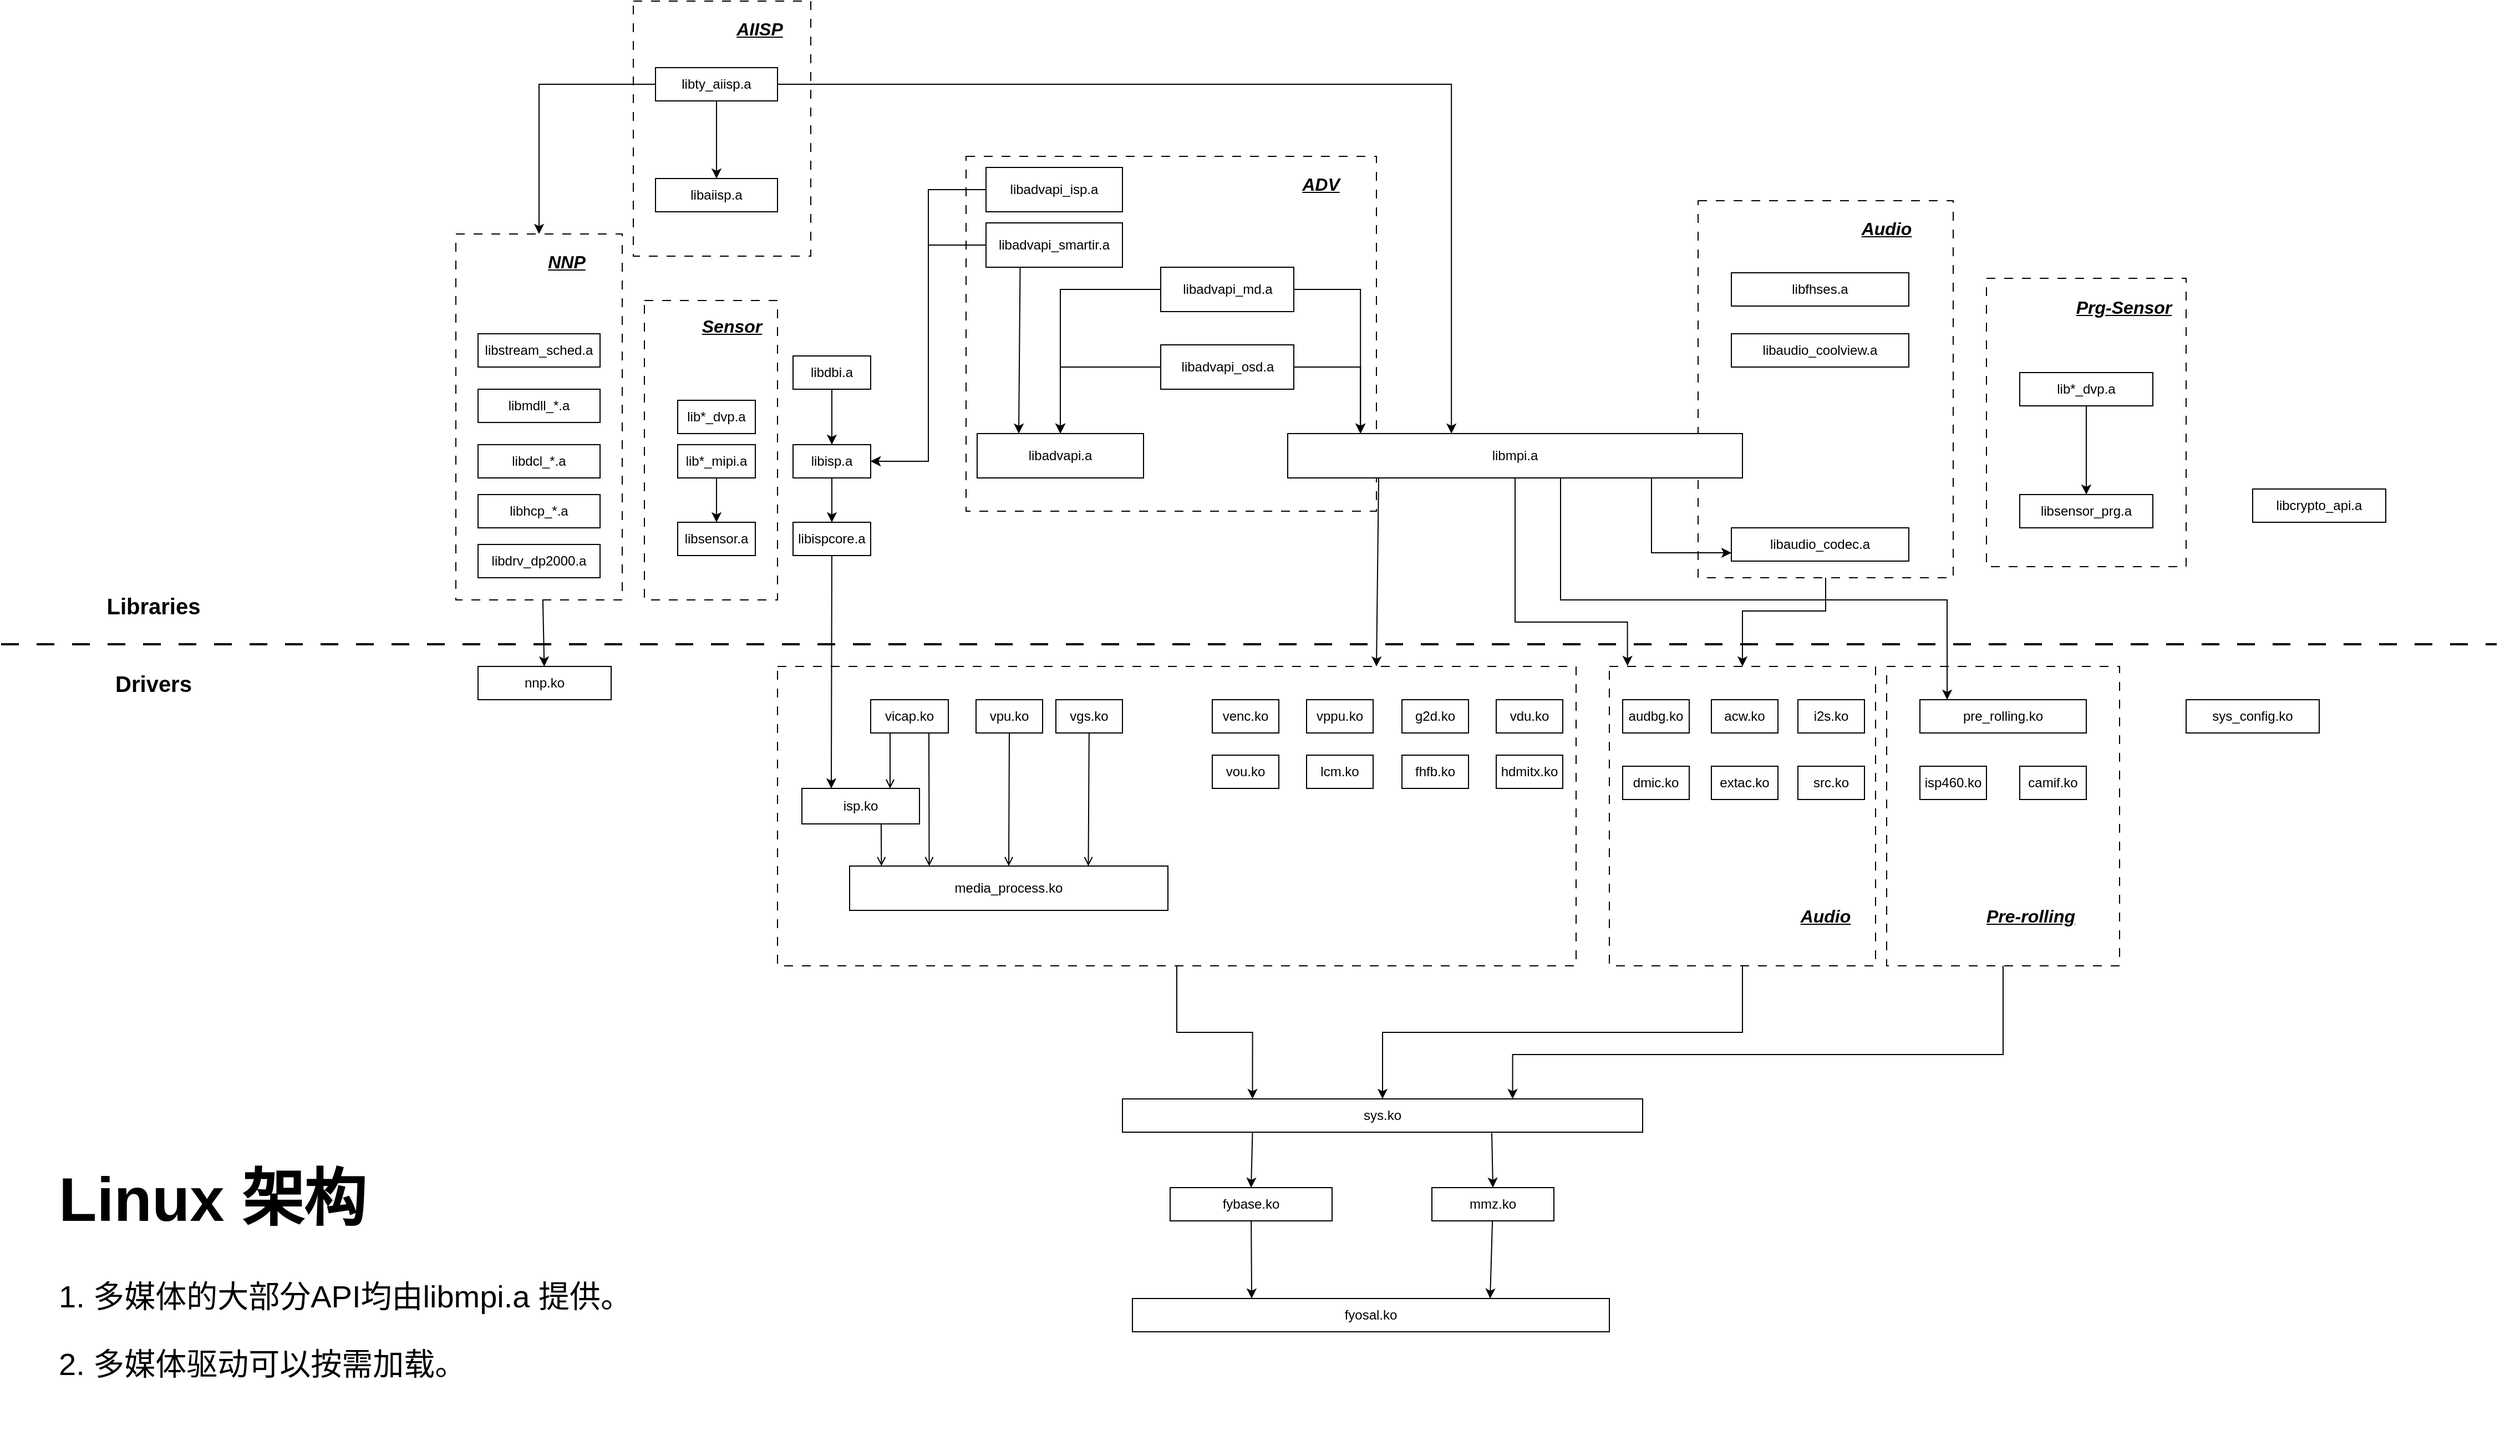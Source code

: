 <mxfile version="28.0.7" pages="2">
  <diagram name="Linux" id="HvUOIocHKBapucaxDCyF">
    <mxGraphModel dx="2852" dy="1482" grid="1" gridSize="10" guides="1" tooltips="1" connect="1" arrows="1" fold="1" page="1" pageScale="1" pageWidth="1169" pageHeight="827" math="0" shadow="0">
      <root>
        <mxCell id="0" />
        <mxCell id="1" parent="0" />
        <mxCell id="B1P1WOeIG1nE8jU6n831-76" value="" style="rounded=0;whiteSpace=wrap;html=1;dashed=1;dashPattern=8 8;" parent="1" vertex="1">
          <mxGeometry x="1130" y="70" width="180" height="260" as="geometry" />
        </mxCell>
        <mxCell id="B1P1WOeIG1nE8jU6n831-70" style="edgeStyle=orthogonalEdgeStyle;rounded=0;orthogonalLoop=1;jettySize=auto;html=1;entryX=0.5;entryY=0;entryDx=0;entryDy=0;exitX=0.5;exitY=1;exitDx=0;exitDy=0;" parent="1" source="B1P1WOeIG1nE8jU6n831-69" target="B1P1WOeIG1nE8jU6n831-15" edge="1">
          <mxGeometry relative="1" as="geometry">
            <mxPoint x="985" y="390" as="targetPoint" />
            <Array as="points">
              <mxPoint x="985" y="370" />
              <mxPoint x="910" y="370" />
            </Array>
          </mxGeometry>
        </mxCell>
        <mxCell id="B1P1WOeIG1nE8jU6n831-69" value="" style="rounded=0;whiteSpace=wrap;html=1;dashed=1;dashPattern=8 8;" parent="1" vertex="1">
          <mxGeometry x="870" width="230" height="340" as="geometry" />
        </mxCell>
        <mxCell id="B1P1WOeIG1nE8jU6n831-66" value="" style="rounded=0;whiteSpace=wrap;html=1;dashed=1;dashPattern=8 8;" parent="1" vertex="1">
          <mxGeometry x="-80" y="90" width="120" height="270" as="geometry" />
        </mxCell>
        <mxCell id="B1P1WOeIG1nE8jU6n831-58" value="" style="rounded=0;whiteSpace=wrap;html=1;dashed=1;dashPattern=8 8;" parent="1" vertex="1">
          <mxGeometry x="-90" y="-180" width="160" height="230" as="geometry" />
        </mxCell>
        <mxCell id="B1P1WOeIG1nE8jU6n831-57" value="" style="edgeStyle=none;rounded=0;orthogonalLoop=1;jettySize=auto;html=1;" parent="1" source="B1P1WOeIG1nE8jU6n831-50" target="B1P1WOeIG1nE8jU6n831-12" edge="1">
          <mxGeometry relative="1" as="geometry" />
        </mxCell>
        <mxCell id="B1P1WOeIG1nE8jU6n831-50" value="" style="rounded=0;whiteSpace=wrap;html=1;dashed=1;dashPattern=8 8;" parent="1" vertex="1">
          <mxGeometry x="-250" y="30" width="150" height="330" as="geometry" />
        </mxCell>
        <mxCell id="B1P1WOeIG1nE8jU6n831-39" value="" style="rounded=0;whiteSpace=wrap;html=1;dashed=1;dashPattern=8 8;" parent="1" vertex="1">
          <mxGeometry x="210" y="-40" width="370" height="320" as="geometry" />
        </mxCell>
        <mxCell id="y1lq48-oXj5TqSKPlqnz-2" style="edgeStyle=orthogonalEdgeStyle;rounded=0;orthogonalLoop=1;jettySize=auto;html=1;entryX=0.75;entryY=0;entryDx=0;entryDy=0;exitX=0.5;exitY=1;exitDx=0;exitDy=0;" parent="1" source="B1P1WOeIG1nE8jU6n831-16" target="j-SoW3xQul4vtmljvLiX-20" edge="1">
          <mxGeometry relative="1" as="geometry">
            <Array as="points">
              <mxPoint x="1145" y="770" />
              <mxPoint x="703" y="770" />
            </Array>
          </mxGeometry>
        </mxCell>
        <mxCell id="B1P1WOeIG1nE8jU6n831-16" value="" style="rounded=0;whiteSpace=wrap;html=1;dashed=1;dashPattern=8 8;" parent="1" vertex="1">
          <mxGeometry x="1040" y="420" width="210" height="270" as="geometry" />
        </mxCell>
        <mxCell id="y1lq48-oXj5TqSKPlqnz-1" style="edgeStyle=orthogonalEdgeStyle;rounded=0;orthogonalLoop=1;jettySize=auto;html=1;entryX=0.5;entryY=0;entryDx=0;entryDy=0;" parent="1" source="B1P1WOeIG1nE8jU6n831-15" target="j-SoW3xQul4vtmljvLiX-20" edge="1">
          <mxGeometry relative="1" as="geometry" />
        </mxCell>
        <mxCell id="B1P1WOeIG1nE8jU6n831-15" value="" style="rounded=0;whiteSpace=wrap;html=1;dashed=1;dashPattern=8 8;" parent="1" vertex="1">
          <mxGeometry x="790" y="420" width="240" height="270" as="geometry" />
        </mxCell>
        <mxCell id="B1P1WOeIG1nE8jU6n831-11" value="" style="rounded=0;whiteSpace=wrap;html=1;dashed=1;dashPattern=8 8;" parent="1" vertex="1">
          <mxGeometry x="40" y="420" width="720" height="270" as="geometry" />
        </mxCell>
        <mxCell id="B1P1WOeIG1nE8jU6n831-26" style="edgeStyle=orthogonalEdgeStyle;rounded=0;orthogonalLoop=1;jettySize=auto;html=1;entryX=0.068;entryY=-0.002;entryDx=0;entryDy=0;exitX=0.5;exitY=1;exitDx=0;exitDy=0;exitPerimeter=0;entryPerimeter=0;" parent="1" source="j-SoW3xQul4vtmljvLiX-5" target="B1P1WOeIG1nE8jU6n831-15" edge="1">
          <mxGeometry relative="1" as="geometry">
            <Array as="points">
              <mxPoint x="705" y="380" />
              <mxPoint x="806" y="380" />
            </Array>
          </mxGeometry>
        </mxCell>
        <mxCell id="B1P1WOeIG1nE8jU6n831-71" style="edgeStyle=orthogonalEdgeStyle;rounded=0;orthogonalLoop=1;jettySize=auto;html=1;entryX=0;entryY=0.75;entryDx=0;entryDy=0;exitX=0.8;exitY=1;exitDx=0;exitDy=0;exitPerimeter=0;" parent="1" source="j-SoW3xQul4vtmljvLiX-5" target="B1P1WOeIG1nE8jU6n831-59" edge="1">
          <mxGeometry relative="1" as="geometry" />
        </mxCell>
        <mxCell id="B1P1WOeIG1nE8jU6n831-87" style="edgeStyle=orthogonalEdgeStyle;rounded=0;orthogonalLoop=1;jettySize=auto;html=1;exitX=0.6;exitY=1;exitDx=0;exitDy=0;exitPerimeter=0;entryX=0.25;entryY=0;entryDx=0;entryDy=0;" parent="1" source="j-SoW3xQul4vtmljvLiX-5" edge="1">
          <mxGeometry relative="1" as="geometry">
            <mxPoint x="748.04" y="280" as="sourcePoint" />
            <mxPoint x="1094.54" y="450" as="targetPoint" />
            <Array as="points">
              <mxPoint x="746" y="360" />
              <mxPoint x="1094" y="360" />
            </Array>
          </mxGeometry>
        </mxCell>
        <mxCell id="j-SoW3xQul4vtmljvLiX-5" value="libmpi.a" style="rounded=0;whiteSpace=wrap;html=1;points=[[0,0,0,0,0],[0,0.25,0,0,0],[0,0.5,0,0,0],[0,0.75,0,0,0],[0,1,0,0,0],[0.16,0,0,0,0],[0.2,1,0,0,0],[0.25,0,0,0,0],[0.25,1,0,0,0],[0.36,0,0,0,0],[0.4,1,0,0,0],[0.5,0,0,0,0],[0.5,1,0,0,0],[0.56,0,0,0,0],[0.6,1,0,0,0],[0.75,0,0,0,0],[0.75,1,0,0,0],[0.76,0,0,0,0],[0.8,1,0,0,0],[1,0,0,0,0],[1,0.25,0,0,0],[1,0.5,0,0,0],[1,0.75,0,0,0],[1,1,0,0,0]];" parent="1" vertex="1">
          <mxGeometry x="500" y="210" width="410" height="40" as="geometry" />
        </mxCell>
        <mxCell id="j-SoW3xQul4vtmljvLiX-7" value="" style="endArrow=none;dashed=1;html=1;dashPattern=8 8;strokeWidth=2;rounded=0;" parent="1" edge="1">
          <mxGeometry width="50" height="50" relative="1" as="geometry">
            <mxPoint x="-660" y="400" as="sourcePoint" />
            <mxPoint x="1590" y="400" as="targetPoint" />
          </mxGeometry>
        </mxCell>
        <mxCell id="j-SoW3xQul4vtmljvLiX-19" value="" style="edgeStyle=none;rounded=0;orthogonalLoop=1;jettySize=auto;html=1;entryX=0.1;entryY=0;entryDx=0;entryDy=0;entryPerimeter=0;exitX=0.674;exitY=1.01;exitDx=0;exitDy=0;exitPerimeter=0;endArrow=open;endFill=0;" parent="1" source="j-SoW3xQul4vtmljvLiX-9" target="j-SoW3xQul4vtmljvLiX-14" edge="1">
          <mxGeometry relative="1" as="geometry" />
        </mxCell>
        <mxCell id="j-SoW3xQul4vtmljvLiX-9" value="isp.ko" style="rounded=0;whiteSpace=wrap;html=1;" parent="1" vertex="1">
          <mxGeometry x="62" y="530" width="106" height="32" as="geometry" />
        </mxCell>
        <mxCell id="j-SoW3xQul4vtmljvLiX-16" style="edgeStyle=none;rounded=0;orthogonalLoop=1;jettySize=auto;html=1;entryX=0.25;entryY=0;entryDx=0;entryDy=0;exitX=0.75;exitY=1;exitDx=0;exitDy=0;endArrow=open;endFill=0;" parent="1" source="j-SoW3xQul4vtmljvLiX-10" target="j-SoW3xQul4vtmljvLiX-14" edge="1">
          <mxGeometry relative="1" as="geometry" />
        </mxCell>
        <mxCell id="j-SoW3xQul4vtmljvLiX-10" value="vicap.ko" style="rounded=0;whiteSpace=wrap;html=1;" parent="1" vertex="1">
          <mxGeometry x="124" y="450" width="70" height="30" as="geometry" />
        </mxCell>
        <mxCell id="j-SoW3xQul4vtmljvLiX-17" style="edgeStyle=none;rounded=0;orthogonalLoop=1;jettySize=auto;html=1;entryX=0.5;entryY=0;entryDx=0;entryDy=0;exitX=0.5;exitY=1;exitDx=0;exitDy=0;endArrow=open;endFill=0;" parent="1" source="j-SoW3xQul4vtmljvLiX-11" target="j-SoW3xQul4vtmljvLiX-14" edge="1">
          <mxGeometry relative="1" as="geometry">
            <mxPoint x="253.071" y="480" as="sourcePoint" />
            <mxPoint x="247.5" y="600" as="targetPoint" />
          </mxGeometry>
        </mxCell>
        <mxCell id="j-SoW3xQul4vtmljvLiX-11" value="vpu.ko" style="rounded=0;whiteSpace=wrap;html=1;" parent="1" vertex="1">
          <mxGeometry x="219" y="450" width="60" height="30" as="geometry" />
        </mxCell>
        <mxCell id="j-SoW3xQul4vtmljvLiX-18" style="edgeStyle=none;rounded=0;orthogonalLoop=1;jettySize=auto;html=1;entryX=0.75;entryY=0;entryDx=0;entryDy=0;endArrow=open;endFill=0;" parent="1" source="j-SoW3xQul4vtmljvLiX-12" target="j-SoW3xQul4vtmljvLiX-14" edge="1">
          <mxGeometry relative="1" as="geometry" />
        </mxCell>
        <mxCell id="j-SoW3xQul4vtmljvLiX-12" value="vgs.ko" style="rounded=0;whiteSpace=wrap;html=1;" parent="1" vertex="1">
          <mxGeometry x="291" y="450" width="60" height="30" as="geometry" />
        </mxCell>
        <mxCell id="j-SoW3xQul4vtmljvLiX-14" value="media_process.ko" style="rounded=0;whiteSpace=wrap;html=1;points=[[0,0,0,0,0],[0,0.25,0,0,0],[0,0.5,0,0,0],[0,0.75,0,0,0],[0,1,0,0,0],[0.1,0,0,0,0],[0.25,0,0,0,0],[0.25,1,0,0,0],[0.41,0,0,0,0],[0.5,0,0,0,0],[0.5,1,0,0,0],[0.63,0,0,0,0],[0.75,0,0,0,0],[0.75,1,0,0,0],[0.89,0,0,0,0],[1,0,0,0,0],[1,0.25,0,0,0],[1,0.5,0,0,0],[1,0.75,0,0,0],[1,1,0,0,0]];" parent="1" vertex="1">
          <mxGeometry x="105" y="600" width="287" height="40" as="geometry" />
        </mxCell>
        <mxCell id="j-SoW3xQul4vtmljvLiX-15" style="edgeStyle=none;rounded=0;orthogonalLoop=1;jettySize=auto;html=1;exitX=0.25;exitY=1;exitDx=0;exitDy=0;endArrow=open;endFill=0;entryX=0.75;entryY=0;entryDx=0;entryDy=0;" parent="1" source="j-SoW3xQul4vtmljvLiX-10" target="j-SoW3xQul4vtmljvLiX-9" edge="1">
          <mxGeometry relative="1" as="geometry">
            <mxPoint x="134" y="520" as="targetPoint" />
          </mxGeometry>
        </mxCell>
        <mxCell id="B1P1WOeIG1nE8jU6n831-41" style="edgeStyle=none;rounded=0;orthogonalLoop=1;jettySize=auto;html=1;entryX=0.5;entryY=0;entryDx=0;entryDy=0;entryPerimeter=0;exitX=0.71;exitY=1.027;exitDx=0;exitDy=0;exitPerimeter=0;" parent="1" source="j-SoW3xQul4vtmljvLiX-20" target="j-SoW3xQul4vtmljvLiX-23" edge="1">
          <mxGeometry relative="1" as="geometry" />
        </mxCell>
        <mxCell id="j-SoW3xQul4vtmljvLiX-20" value="sys.ko" style="rounded=0;whiteSpace=wrap;html=1;" parent="1" vertex="1">
          <mxGeometry x="351" y="810" width="469" height="30" as="geometry" />
        </mxCell>
        <mxCell id="j-SoW3xQul4vtmljvLiX-21" value="fybase.ko" style="rounded=0;whiteSpace=wrap;html=1;points=[[0,0,0,0,0],[0,0.25,0,0,0],[0,0.5,0,0,0],[0,0.75,0,0,0],[0,1,0,0,0],[0.25,0,0,0,0],[0.25,1,0,0,0],[0.5,0,0,0,0],[0.5,1,0,0,0],[0.75,0,0,0,0],[0.75,1,0,0,0],[1,0,0,0,0],[1,0.25,0,0,0],[1,0.5,0,0,0],[1,0.75,0,0,0],[1,1,0,0,0]];" parent="1" vertex="1">
          <mxGeometry x="394" y="890" width="146" height="30" as="geometry" />
        </mxCell>
        <mxCell id="j-SoW3xQul4vtmljvLiX-22" value="fyosal.ko" style="rounded=0;whiteSpace=wrap;html=1;points=[[0,0,0,0,0],[0,0.25,0,0,0],[0,0.5,0,0,0],[0,0.75,0,0,0],[0,1,0,0,0],[0.25,0,0,0,0],[0.25,1,0,0,0],[0.5,0,0,0,0],[0.5,1,0,0,0],[0.75,0,0,0,0],[0.75,1,0,0,0],[1,0,0,0,0],[1,0.25,0,0,0],[1,0.5,0,0,0],[1,0.75,0,0,0],[1,1,0,0,0]];" parent="1" vertex="1">
          <mxGeometry x="360" y="990" width="430" height="30" as="geometry" />
        </mxCell>
        <mxCell id="j-SoW3xQul4vtmljvLiX-23" value="mmz.ko" style="rounded=0;whiteSpace=wrap;html=1;points=[[0,0,0,0,0],[0,0.25,0,0,0],[0,0.5,0,0,0],[0,0.75,0,0,0],[0,1,0,0,0],[0.25,0,0,0,0],[0.25,1,0,0,0],[0.5,0,0,0,0],[0.5,1,0,0,0],[0.75,0,0,0,0],[0.75,1,0,0,0],[1,0,0,0,0],[1,0.25,0,0,0],[1,0.5,0,0,0],[1,0.75,0,0,0],[1,1,0,0,0]];" parent="1" vertex="1">
          <mxGeometry x="630" y="890" width="110" height="30" as="geometry" />
        </mxCell>
        <mxCell id="j-SoW3xQul4vtmljvLiX-24" style="edgeStyle=orthogonalEdgeStyle;rounded=0;orthogonalLoop=1;jettySize=auto;html=1;entryX=0.25;entryY=0;entryDx=0;entryDy=0;entryPerimeter=0;exitX=0.5;exitY=1;exitDx=0;exitDy=0;" parent="1" source="B1P1WOeIG1nE8jU6n831-11" target="j-SoW3xQul4vtmljvLiX-20" edge="1">
          <mxGeometry relative="1" as="geometry" />
        </mxCell>
        <mxCell id="j-SoW3xQul4vtmljvLiX-25" value="venc.ko" style="rounded=0;whiteSpace=wrap;html=1;" parent="1" vertex="1">
          <mxGeometry x="432" y="450" width="60" height="30" as="geometry" />
        </mxCell>
        <mxCell id="j-SoW3xQul4vtmljvLiX-26" value="vppu.ko" style="rounded=0;whiteSpace=wrap;html=1;" parent="1" vertex="1">
          <mxGeometry x="517" y="450" width="60" height="30" as="geometry" />
        </mxCell>
        <mxCell id="j-SoW3xQul4vtmljvLiX-27" value="g2d.ko" style="rounded=0;whiteSpace=wrap;html=1;" parent="1" vertex="1">
          <mxGeometry x="603" y="450" width="60" height="30" as="geometry" />
        </mxCell>
        <mxCell id="j-SoW3xQul4vtmljvLiX-28" value="vdu.ko" style="rounded=0;whiteSpace=wrap;html=1;" parent="1" vertex="1">
          <mxGeometry x="688" y="450" width="60" height="30" as="geometry" />
        </mxCell>
        <mxCell id="j-SoW3xQul4vtmljvLiX-29" value="vou.ko" style="rounded=0;whiteSpace=wrap;html=1;" parent="1" vertex="1">
          <mxGeometry x="432" y="500" width="60" height="30" as="geometry" />
        </mxCell>
        <mxCell id="j-SoW3xQul4vtmljvLiX-30" value="audbg.ko" style="rounded=0;whiteSpace=wrap;html=1;" parent="1" vertex="1">
          <mxGeometry x="802" y="450" width="60" height="30" as="geometry" />
        </mxCell>
        <mxCell id="j-SoW3xQul4vtmljvLiX-31" value="acw.ko" style="rounded=0;whiteSpace=wrap;html=1;" parent="1" vertex="1">
          <mxGeometry x="882" y="450" width="60" height="30" as="geometry" />
        </mxCell>
        <mxCell id="B1P1WOeIG1nE8jU6n831-1" value="dmic.ko" style="rounded=0;whiteSpace=wrap;html=1;" parent="1" vertex="1">
          <mxGeometry x="802" y="510" width="60" height="30" as="geometry" />
        </mxCell>
        <mxCell id="B1P1WOeIG1nE8jU6n831-2" value="extac.ko" style="rounded=0;whiteSpace=wrap;html=1;" parent="1" vertex="1">
          <mxGeometry x="882" y="510" width="60" height="30" as="geometry" />
        </mxCell>
        <mxCell id="B1P1WOeIG1nE8jU6n831-3" value="i2s.ko" style="rounded=0;whiteSpace=wrap;html=1;" parent="1" vertex="1">
          <mxGeometry x="960" y="450" width="60" height="30" as="geometry" />
        </mxCell>
        <mxCell id="B1P1WOeIG1nE8jU6n831-4" value="src.ko" style="rounded=0;whiteSpace=wrap;html=1;" parent="1" vertex="1">
          <mxGeometry x="960" y="510" width="60" height="30" as="geometry" />
        </mxCell>
        <mxCell id="B1P1WOeIG1nE8jU6n831-5" value="lcm.ko" style="rounded=0;whiteSpace=wrap;html=1;" parent="1" vertex="1">
          <mxGeometry x="517" y="500" width="60" height="30" as="geometry" />
        </mxCell>
        <mxCell id="B1P1WOeIG1nE8jU6n831-6" value="pre_rolling.ko" style="rounded=0;whiteSpace=wrap;html=1;" parent="1" vertex="1">
          <mxGeometry x="1070" y="450" width="150" height="30" as="geometry" />
        </mxCell>
        <mxCell id="B1P1WOeIG1nE8jU6n831-7" value="isp460.ko" style="rounded=0;whiteSpace=wrap;html=1;" parent="1" vertex="1">
          <mxGeometry x="1070" y="510" width="60" height="30" as="geometry" />
        </mxCell>
        <mxCell id="B1P1WOeIG1nE8jU6n831-8" value="camif.ko" style="rounded=0;whiteSpace=wrap;html=1;" parent="1" vertex="1">
          <mxGeometry x="1160" y="510" width="60" height="30" as="geometry" />
        </mxCell>
        <mxCell id="B1P1WOeIG1nE8jU6n831-12" value="nnp.ko" style="rounded=0;whiteSpace=wrap;html=1;" parent="1" vertex="1">
          <mxGeometry x="-230" y="420" width="120" height="30" as="geometry" />
        </mxCell>
        <mxCell id="B1P1WOeIG1nE8jU6n831-13" value="fhfb.ko" style="rounded=0;whiteSpace=wrap;html=1;" parent="1" vertex="1">
          <mxGeometry x="603" y="500" width="60" height="30" as="geometry" />
        </mxCell>
        <mxCell id="B1P1WOeIG1nE8jU6n831-14" value="sys_config.ko" style="rounded=0;whiteSpace=wrap;html=1;" parent="1" vertex="1">
          <mxGeometry x="1310" y="450" width="120" height="30" as="geometry" />
        </mxCell>
        <mxCell id="B1P1WOeIG1nE8jU6n831-20" style="edgeStyle=none;rounded=0;orthogonalLoop=1;jettySize=auto;html=1;entryX=0.25;entryY=0;entryDx=0;entryDy=0;" parent="1" source="B1P1WOeIG1nE8jU6n831-17" target="j-SoW3xQul4vtmljvLiX-9" edge="1">
          <mxGeometry relative="1" as="geometry" />
        </mxCell>
        <mxCell id="B1P1WOeIG1nE8jU6n831-17" value="libispcore.a" style="rounded=0;whiteSpace=wrap;html=1;" parent="1" vertex="1">
          <mxGeometry x="54" y="290" width="70" height="30" as="geometry" />
        </mxCell>
        <mxCell id="B1P1WOeIG1nE8jU6n831-23" style="edgeStyle=none;rounded=0;orthogonalLoop=1;jettySize=auto;html=1;entryX=0.5;entryY=0;entryDx=0;entryDy=0;" parent="1" source="B1P1WOeIG1nE8jU6n831-18" target="B1P1WOeIG1nE8jU6n831-17" edge="1">
          <mxGeometry relative="1" as="geometry" />
        </mxCell>
        <mxCell id="B1P1WOeIG1nE8jU6n831-18" value="libisp.a" style="rounded=0;whiteSpace=wrap;html=1;" parent="1" vertex="1">
          <mxGeometry x="54" y="220" width="70" height="30" as="geometry" />
        </mxCell>
        <mxCell id="B1P1WOeIG1nE8jU6n831-24" value="" style="edgeStyle=none;rounded=0;orthogonalLoop=1;jettySize=auto;html=1;" parent="1" source="B1P1WOeIG1nE8jU6n831-19" target="B1P1WOeIG1nE8jU6n831-18" edge="1">
          <mxGeometry relative="1" as="geometry" />
        </mxCell>
        <mxCell id="B1P1WOeIG1nE8jU6n831-19" value="libdbi.a" style="rounded=0;whiteSpace=wrap;html=1;" parent="1" vertex="1">
          <mxGeometry x="54" y="140" width="70" height="30" as="geometry" />
        </mxCell>
        <mxCell id="B1P1WOeIG1nE8jU6n831-22" style="edgeStyle=none;rounded=0;orthogonalLoop=1;jettySize=auto;html=1;entryX=0.75;entryY=0;entryDx=0;entryDy=0;exitX=0.2;exitY=1;exitDx=0;exitDy=0;exitPerimeter=0;" parent="1" source="j-SoW3xQul4vtmljvLiX-5" target="B1P1WOeIG1nE8jU6n831-11" edge="1">
          <mxGeometry relative="1" as="geometry">
            <mxPoint x="700" y="330" as="sourcePoint" />
          </mxGeometry>
        </mxCell>
        <mxCell id="B1P1WOeIG1nE8jU6n831-25" value="hdmitx.ko" style="rounded=0;whiteSpace=wrap;html=1;" parent="1" vertex="1">
          <mxGeometry x="688" y="500" width="60" height="30" as="geometry" />
        </mxCell>
        <mxCell id="B1P1WOeIG1nE8jU6n831-27" value="libadvapi.a" style="rounded=0;whiteSpace=wrap;html=1;" parent="1" vertex="1">
          <mxGeometry x="220" y="210" width="150" height="40" as="geometry" />
        </mxCell>
        <mxCell id="B1P1WOeIG1nE8jU6n831-35" value="" style="edgeStyle=orthogonalEdgeStyle;rounded=0;orthogonalLoop=1;jettySize=auto;html=1;entryX=0.5;entryY=0;entryDx=0;entryDy=0;" parent="1" source="B1P1WOeIG1nE8jU6n831-28" target="B1P1WOeIG1nE8jU6n831-27" edge="1">
          <mxGeometry relative="1" as="geometry" />
        </mxCell>
        <mxCell id="B1P1WOeIG1nE8jU6n831-28" value="libadvapi_md.a" style="rounded=0;whiteSpace=wrap;html=1;" parent="1" vertex="1">
          <mxGeometry x="385.5" y="60" width="120" height="40" as="geometry" />
        </mxCell>
        <mxCell id="B1P1WOeIG1nE8jU6n831-31" style="edgeStyle=orthogonalEdgeStyle;rounded=0;orthogonalLoop=1;jettySize=auto;html=1;entryX=0.5;entryY=0;entryDx=0;entryDy=0;" parent="1" source="B1P1WOeIG1nE8jU6n831-29" target="B1P1WOeIG1nE8jU6n831-27" edge="1">
          <mxGeometry relative="1" as="geometry" />
        </mxCell>
        <mxCell id="B1P1WOeIG1nE8jU6n831-29" value="libadvapi_osd.a" style="rounded=0;whiteSpace=wrap;html=1;" parent="1" vertex="1">
          <mxGeometry x="385.5" y="130" width="120" height="40" as="geometry" />
        </mxCell>
        <mxCell id="B1P1WOeIG1nE8jU6n831-32" style="edgeStyle=none;rounded=0;orthogonalLoop=1;jettySize=auto;html=1;exitX=0.25;exitY=1;exitDx=0;exitDy=0;entryX=0.25;entryY=0;entryDx=0;entryDy=0;" parent="1" source="B1P1WOeIG1nE8jU6n831-30" target="B1P1WOeIG1nE8jU6n831-27" edge="1">
          <mxGeometry relative="1" as="geometry" />
        </mxCell>
        <mxCell id="B1P1WOeIG1nE8jU6n831-34" style="edgeStyle=orthogonalEdgeStyle;rounded=0;orthogonalLoop=1;jettySize=auto;html=1;entryX=1;entryY=0.5;entryDx=0;entryDy=0;" parent="1" source="B1P1WOeIG1nE8jU6n831-30" target="B1P1WOeIG1nE8jU6n831-18" edge="1">
          <mxGeometry relative="1" as="geometry" />
        </mxCell>
        <mxCell id="B1P1WOeIG1nE8jU6n831-30" value="libadvapi_smartir.a" style="rounded=0;whiteSpace=wrap;html=1;" parent="1" vertex="1">
          <mxGeometry x="228" y="20" width="123" height="40" as="geometry" />
        </mxCell>
        <mxCell id="B1P1WOeIG1nE8jU6n831-37" style="edgeStyle=orthogonalEdgeStyle;rounded=0;orthogonalLoop=1;jettySize=auto;html=1;entryX=0.16;entryY=0;entryDx=0;entryDy=0;entryPerimeter=0;exitX=1;exitY=0.5;exitDx=0;exitDy=0;" parent="1" source="B1P1WOeIG1nE8jU6n831-28" target="j-SoW3xQul4vtmljvLiX-5" edge="1">
          <mxGeometry relative="1" as="geometry" />
        </mxCell>
        <mxCell id="B1P1WOeIG1nE8jU6n831-38" style="edgeStyle=orthogonalEdgeStyle;rounded=0;orthogonalLoop=1;jettySize=auto;html=1;entryX=0.16;entryY=0;entryDx=0;entryDy=0;entryPerimeter=0;exitX=1;exitY=0.5;exitDx=0;exitDy=0;" parent="1" source="B1P1WOeIG1nE8jU6n831-29" target="j-SoW3xQul4vtmljvLiX-5" edge="1">
          <mxGeometry relative="1" as="geometry" />
        </mxCell>
        <mxCell id="B1P1WOeIG1nE8jU6n831-40" style="edgeStyle=none;rounded=0;orthogonalLoop=1;jettySize=auto;html=1;exitX=0.25;exitY=1;exitDx=0;exitDy=0;entryX=0.5;entryY=0;entryDx=0;entryDy=0;entryPerimeter=0;" parent="1" source="j-SoW3xQul4vtmljvLiX-20" target="j-SoW3xQul4vtmljvLiX-21" edge="1">
          <mxGeometry relative="1" as="geometry" />
        </mxCell>
        <mxCell id="B1P1WOeIG1nE8jU6n831-42" style="edgeStyle=none;rounded=0;orthogonalLoop=1;jettySize=auto;html=1;entryX=0.25;entryY=0;entryDx=0;entryDy=0;entryPerimeter=0;" parent="1" source="j-SoW3xQul4vtmljvLiX-21" target="j-SoW3xQul4vtmljvLiX-22" edge="1">
          <mxGeometry relative="1" as="geometry" />
        </mxCell>
        <mxCell id="B1P1WOeIG1nE8jU6n831-43" style="edgeStyle=none;rounded=0;orthogonalLoop=1;jettySize=auto;html=1;entryX=0.75;entryY=0;entryDx=0;entryDy=0;entryPerimeter=0;" parent="1" source="j-SoW3xQul4vtmljvLiX-23" target="j-SoW3xQul4vtmljvLiX-22" edge="1">
          <mxGeometry relative="1" as="geometry" />
        </mxCell>
        <mxCell id="B1P1WOeIG1nE8jU6n831-45" value="libdrv_dp2000.a" style="rounded=0;whiteSpace=wrap;html=1;" parent="1" vertex="1">
          <mxGeometry x="-230" y="310" width="110" height="30" as="geometry" />
        </mxCell>
        <mxCell id="B1P1WOeIG1nE8jU6n831-46" value="libhcp_*.a" style="rounded=0;whiteSpace=wrap;html=1;" parent="1" vertex="1">
          <mxGeometry x="-230" y="265" width="110" height="30" as="geometry" />
        </mxCell>
        <mxCell id="B1P1WOeIG1nE8jU6n831-47" value="libdcl_*.a" style="rounded=0;whiteSpace=wrap;html=1;" parent="1" vertex="1">
          <mxGeometry x="-230" y="220" width="110" height="30" as="geometry" />
        </mxCell>
        <mxCell id="B1P1WOeIG1nE8jU6n831-48" value="libmdll_*.a" style="rounded=0;whiteSpace=wrap;html=1;" parent="1" vertex="1">
          <mxGeometry x="-230" y="170" width="110" height="30" as="geometry" />
        </mxCell>
        <mxCell id="B1P1WOeIG1nE8jU6n831-49" value="libstream_sched.a" style="rounded=0;whiteSpace=wrap;html=1;" parent="1" vertex="1">
          <mxGeometry x="-230" y="120" width="110" height="30" as="geometry" />
        </mxCell>
        <mxCell id="B1P1WOeIG1nE8jU6n831-52" value="libaiisp.a" style="rounded=0;whiteSpace=wrap;html=1;" parent="1" vertex="1">
          <mxGeometry x="-70" y="-20" width="110" height="30" as="geometry" />
        </mxCell>
        <mxCell id="B1P1WOeIG1nE8jU6n831-55" style="edgeStyle=orthogonalEdgeStyle;rounded=0;orthogonalLoop=1;jettySize=auto;html=1;entryX=0.5;entryY=0;entryDx=0;entryDy=0;" parent="1" source="B1P1WOeIG1nE8jU6n831-53" target="B1P1WOeIG1nE8jU6n831-50" edge="1">
          <mxGeometry relative="1" as="geometry" />
        </mxCell>
        <mxCell id="B1P1WOeIG1nE8jU6n831-56" value="" style="edgeStyle=none;rounded=0;orthogonalLoop=1;jettySize=auto;html=1;" parent="1" source="B1P1WOeIG1nE8jU6n831-53" target="B1P1WOeIG1nE8jU6n831-52" edge="1">
          <mxGeometry relative="1" as="geometry" />
        </mxCell>
        <mxCell id="B1P1WOeIG1nE8jU6n831-53" value="libty_aiisp.a" style="rounded=0;whiteSpace=wrap;html=1;" parent="1" vertex="1">
          <mxGeometry x="-70" y="-120" width="110" height="30" as="geometry" />
        </mxCell>
        <mxCell id="B1P1WOeIG1nE8jU6n831-54" style="edgeStyle=orthogonalEdgeStyle;rounded=0;orthogonalLoop=1;jettySize=auto;html=1;entryX=0.36;entryY=0;entryDx=0;entryDy=0;entryPerimeter=0;" parent="1" source="B1P1WOeIG1nE8jU6n831-53" target="j-SoW3xQul4vtmljvLiX-5" edge="1">
          <mxGeometry relative="1" as="geometry" />
        </mxCell>
        <mxCell id="B1P1WOeIG1nE8jU6n831-59" value="libaudio_codec.a" style="rounded=0;whiteSpace=wrap;html=1;" parent="1" vertex="1">
          <mxGeometry x="900" y="295" width="160" height="30" as="geometry" />
        </mxCell>
        <mxCell id="B1P1WOeIG1nE8jU6n831-60" value="libsensor.a" style="rounded=0;whiteSpace=wrap;html=1;" parent="1" vertex="1">
          <mxGeometry x="-50" y="290" width="70" height="30" as="geometry" />
        </mxCell>
        <mxCell id="B1P1WOeIG1nE8jU6n831-65" value="" style="edgeStyle=none;rounded=0;orthogonalLoop=1;jettySize=auto;html=1;" parent="1" source="B1P1WOeIG1nE8jU6n831-63" target="B1P1WOeIG1nE8jU6n831-60" edge="1">
          <mxGeometry relative="1" as="geometry" />
        </mxCell>
        <mxCell id="B1P1WOeIG1nE8jU6n831-63" value="lib*_mipi.a" style="rounded=0;whiteSpace=wrap;html=1;" parent="1" vertex="1">
          <mxGeometry x="-50" y="220" width="70" height="30" as="geometry" />
        </mxCell>
        <mxCell id="B1P1WOeIG1nE8jU6n831-64" value="lib*_dvp.a" style="rounded=0;whiteSpace=wrap;html=1;" parent="1" vertex="1">
          <mxGeometry x="-50" y="180" width="70" height="30" as="geometry" />
        </mxCell>
        <mxCell id="B1P1WOeIG1nE8jU6n831-67" value="libaudio_coolview.a" style="rounded=0;whiteSpace=wrap;html=1;" parent="1" vertex="1">
          <mxGeometry x="900" y="120" width="160" height="30" as="geometry" />
        </mxCell>
        <mxCell id="B1P1WOeIG1nE8jU6n831-68" value="libfhses.a" style="rounded=0;whiteSpace=wrap;html=1;" parent="1" vertex="1">
          <mxGeometry x="900" y="65" width="160" height="30" as="geometry" />
        </mxCell>
        <mxCell id="B1P1WOeIG1nE8jU6n831-75" value="" style="edgeStyle=none;rounded=0;orthogonalLoop=1;jettySize=auto;html=1;" parent="1" source="B1P1WOeIG1nE8jU6n831-72" target="B1P1WOeIG1nE8jU6n831-74" edge="1">
          <mxGeometry relative="1" as="geometry" />
        </mxCell>
        <mxCell id="B1P1WOeIG1nE8jU6n831-72" value="lib*_dvp.a" style="rounded=0;whiteSpace=wrap;html=1;" parent="1" vertex="1">
          <mxGeometry x="1160" y="155" width="120" height="30" as="geometry" />
        </mxCell>
        <mxCell id="B1P1WOeIG1nE8jU6n831-74" value="libsensor_prg.a" style="rounded=0;whiteSpace=wrap;html=1;" parent="1" vertex="1">
          <mxGeometry x="1160" y="265" width="120" height="30" as="geometry" />
        </mxCell>
        <mxCell id="B1P1WOeIG1nE8jU6n831-77" value="&lt;font style=&quot;font-size: 16px;&quot;&gt;&lt;b&gt;&lt;i&gt;&lt;u&gt;NNP&lt;/u&gt;&lt;/i&gt;&lt;/b&gt;&lt;/font&gt;" style="text;html=1;align=center;verticalAlign=middle;whiteSpace=wrap;rounded=0;" parent="1" vertex="1">
          <mxGeometry x="-180" y="40" width="60" height="30" as="geometry" />
        </mxCell>
        <mxCell id="B1P1WOeIG1nE8jU6n831-78" value="&lt;font style=&quot;font-size: 16px;&quot;&gt;&lt;b&gt;&lt;i&gt;&lt;u&gt;AIISP&lt;/u&gt;&lt;/i&gt;&lt;/b&gt;&lt;/font&gt;" style="text;html=1;align=center;verticalAlign=middle;whiteSpace=wrap;rounded=0;" parent="1" vertex="1">
          <mxGeometry x="-6" y="-170" width="60" height="30" as="geometry" />
        </mxCell>
        <mxCell id="B1P1WOeIG1nE8jU6n831-79" value="&lt;font style=&quot;font-size: 16px;&quot;&gt;&lt;b&gt;&lt;i&gt;&lt;u&gt;Sensor&lt;/u&gt;&lt;/i&gt;&lt;/b&gt;&lt;/font&gt;" style="text;html=1;align=center;verticalAlign=middle;whiteSpace=wrap;rounded=0;" parent="1" vertex="1">
          <mxGeometry x="-31" y="98" width="60" height="30" as="geometry" />
        </mxCell>
        <mxCell id="B1P1WOeIG1nE8jU6n831-80" value="&lt;font style=&quot;font-size: 16px;&quot;&gt;&lt;b&gt;&lt;i&gt;&lt;u&gt;ADV&lt;/u&gt;&lt;/i&gt;&lt;/b&gt;&lt;/font&gt;" style="text;html=1;align=center;verticalAlign=middle;whiteSpace=wrap;rounded=0;" parent="1" vertex="1">
          <mxGeometry x="500" y="-30" width="60" height="30" as="geometry" />
        </mxCell>
        <mxCell id="B1P1WOeIG1nE8jU6n831-81" value="&lt;font style=&quot;font-size: 16px;&quot;&gt;&lt;b&gt;&lt;i&gt;&lt;u&gt;Audio&lt;/u&gt;&lt;/i&gt;&lt;/b&gt;&lt;/font&gt;" style="text;html=1;align=center;verticalAlign=middle;whiteSpace=wrap;rounded=0;" parent="1" vertex="1">
          <mxGeometry x="1010" y="10" width="60" height="30" as="geometry" />
        </mxCell>
        <mxCell id="B1P1WOeIG1nE8jU6n831-82" value="&lt;font style=&quot;font-size: 16px;&quot;&gt;&lt;b&gt;&lt;i&gt;&lt;u&gt;Prg-Sensor&lt;/u&gt;&lt;/i&gt;&lt;/b&gt;&lt;/font&gt;" style="text;html=1;align=center;verticalAlign=middle;whiteSpace=wrap;rounded=0;" parent="1" vertex="1">
          <mxGeometry x="1209" y="81" width="90" height="30" as="geometry" />
        </mxCell>
        <mxCell id="B1P1WOeIG1nE8jU6n831-83" value="&lt;font style=&quot;font-size: 16px;&quot;&gt;&lt;b&gt;&lt;i&gt;&lt;u&gt;Audio&lt;/u&gt;&lt;/i&gt;&lt;/b&gt;&lt;/font&gt;" style="text;html=1;align=center;verticalAlign=middle;whiteSpace=wrap;rounded=0;" parent="1" vertex="1">
          <mxGeometry x="955" y="630" width="60" height="30" as="geometry" />
        </mxCell>
        <mxCell id="B1P1WOeIG1nE8jU6n831-84" value="&lt;font style=&quot;font-size: 16px;&quot;&gt;&lt;b&gt;&lt;i&gt;&lt;u&gt;Pre-rolling&lt;/u&gt;&lt;/i&gt;&lt;/b&gt;&lt;/font&gt;" style="text;html=1;align=center;verticalAlign=middle;whiteSpace=wrap;rounded=0;" parent="1" vertex="1">
          <mxGeometry x="1100" y="630" width="140" height="30" as="geometry" />
        </mxCell>
        <mxCell id="B1P1WOeIG1nE8jU6n831-85" value="&lt;font style=&quot;font-size: 20px;&quot;&gt;&lt;b&gt;Libraries&lt;/b&gt;&lt;/font&gt;" style="text;html=1;align=center;verticalAlign=middle;whiteSpace=wrap;rounded=0;" parent="1" vertex="1">
          <mxGeometry x="-615" y="350" width="185" height="30" as="geometry" />
        </mxCell>
        <mxCell id="B1P1WOeIG1nE8jU6n831-86" value="&lt;font style=&quot;font-size: 20px;&quot;&gt;&lt;b&gt;Drivers&lt;/b&gt;&lt;/font&gt;" style="text;html=1;align=center;verticalAlign=middle;whiteSpace=wrap;rounded=0;" parent="1" vertex="1">
          <mxGeometry x="-615" y="420" width="185" height="30" as="geometry" />
        </mxCell>
        <mxCell id="B1P1WOeIG1nE8jU6n831-88" value="libcrypto_api.a" style="rounded=0;whiteSpace=wrap;html=1;" parent="1" vertex="1">
          <mxGeometry x="1370" y="260" width="120" height="30" as="geometry" />
        </mxCell>
        <mxCell id="owHGYLoNhXr26hsm2e1N-1" value="&lt;h1 style=&quot;margin-top: 0px;&quot;&gt;Linux 架构&lt;/h1&gt;&lt;p&gt;1. 多媒体的大部分API均由libmpi.a 提供。&lt;/p&gt;&lt;p&gt;2. 多媒体驱动可以按需加载。&lt;/p&gt;" style="text;html=1;whiteSpace=wrap;overflow=hidden;rounded=0;fontSize=28;" parent="1" vertex="1">
          <mxGeometry x="-610" y="860" width="550" height="250" as="geometry" />
        </mxCell>
        <mxCell id="umPC_H4Ay_sKS1-bSxrE-2" style="edgeStyle=orthogonalEdgeStyle;rounded=0;orthogonalLoop=1;jettySize=auto;html=1;entryX=1;entryY=0.5;entryDx=0;entryDy=0;" edge="1" parent="1" source="umPC_H4Ay_sKS1-bSxrE-1" target="B1P1WOeIG1nE8jU6n831-18">
          <mxGeometry relative="1" as="geometry" />
        </mxCell>
        <mxCell id="umPC_H4Ay_sKS1-bSxrE-1" value="libadvapi_isp.a" style="rounded=0;whiteSpace=wrap;html=1;" vertex="1" parent="1">
          <mxGeometry x="228" y="-30" width="123" height="40" as="geometry" />
        </mxCell>
      </root>
    </mxGraphModel>
  </diagram>
  <diagram id="C8PfnZwlQo3wPHb5lvCv" name="RPC">
    <mxGraphModel dx="982" dy="382" grid="1" gridSize="10" guides="1" tooltips="1" connect="1" arrows="1" fold="1" page="1" pageScale="1" pageWidth="1169" pageHeight="827" math="0" shadow="0">
      <root>
        <mxCell id="0" />
        <mxCell id="1" parent="0" />
        <mxCell id="p2gK1NI16GaBhE0tVO2C-32" value="" style="rounded=0;whiteSpace=wrap;html=1;dashed=1;dashPattern=8 8;" parent="1" vertex="1">
          <mxGeometry x="1070" y="1822" width="150" height="186" as="geometry" />
        </mxCell>
        <mxCell id="p2gK1NI16GaBhE0tVO2C-26" value="" style="rounded=0;whiteSpace=wrap;html=1;dashed=1;dashPattern=8 8;" parent="1" vertex="1">
          <mxGeometry x="1590" y="2160" width="250" height="260" as="geometry" />
        </mxCell>
        <mxCell id="p2gK1NI16GaBhE0tVO2C-28" value="" style="edgeStyle=none;rounded=0;orthogonalLoop=1;jettySize=auto;html=1;entryX=0.92;entryY=1.033;entryDx=0;entryDy=0;entryPerimeter=0;" parent="1" source="p2gK1NI16GaBhE0tVO2C-12" target="oJ9oMa6E6fm8xP-SY0Yv-10" edge="1">
          <mxGeometry relative="1" as="geometry">
            <mxPoint x="2460" y="1830" as="targetPoint" />
          </mxGeometry>
        </mxCell>
        <mxCell id="p2gK1NI16GaBhE0tVO2C-12" value="" style="rounded=0;whiteSpace=wrap;html=1;dashed=1;dashPattern=8 8;" parent="1" vertex="1">
          <mxGeometry x="2380" y="1870" width="150" height="210" as="geometry" />
        </mxCell>
        <mxCell id="p2gK1NI16GaBhE0tVO2C-10" value="" style="edgeStyle=none;rounded=0;orthogonalLoop=1;jettySize=auto;html=1;entryX=0.506;entryY=1.095;entryDx=0;entryDy=0;entryPerimeter=0;exitX=0.579;exitY=0.004;exitDx=0;exitDy=0;exitPerimeter=0;" parent="1" source="p2gK1NI16GaBhE0tVO2C-5" target="oJ9oMa6E6fm8xP-SY0Yv-10" edge="1">
          <mxGeometry relative="1" as="geometry" />
        </mxCell>
        <mxCell id="p2gK1NI16GaBhE0tVO2C-5" value="" style="rounded=0;whiteSpace=wrap;html=1;dashed=1;dashPattern=8 8;" parent="1" vertex="1">
          <mxGeometry x="1600" y="1867" width="740" height="203" as="geometry" />
        </mxCell>
        <mxCell id="p2gK1NI16GaBhE0tVO2C-4" value="" style="rounded=0;whiteSpace=wrap;html=1;dashed=1;dashPattern=8 8;" parent="1" vertex="1">
          <mxGeometry x="1984" y="1450" width="826" height="230" as="geometry" />
        </mxCell>
        <mxCell id="p2gK1NI16GaBhE0tVO2C-2" value="" style="rounded=0;whiteSpace=wrap;html=1;dashed=1;dashPattern=8 8;" parent="1" vertex="1">
          <mxGeometry x="1449" y="1850" width="130" height="220" as="geometry" />
        </mxCell>
        <mxCell id="p2gK1NI16GaBhE0tVO2C-1" value="" style="rounded=0;whiteSpace=wrap;html=1;dashed=1;dashPattern=8 8;" parent="1" vertex="1">
          <mxGeometry x="1274" y="1822" width="160" height="300" as="geometry" />
        </mxCell>
        <mxCell id="ngNz4D62bIwjoxdM7TAB-1" value="" style="rounded=0;whiteSpace=wrap;html=1;dashed=1;dashPattern=8 8;" parent="1" vertex="1">
          <mxGeometry x="2570" y="480" width="180" height="260" as="geometry" />
        </mxCell>
        <mxCell id="ngNz4D62bIwjoxdM7TAB-2" style="edgeStyle=orthogonalEdgeStyle;rounded=0;orthogonalLoop=1;jettySize=auto;html=1;entryX=0.5;entryY=0;entryDx=0;entryDy=0;exitX=0.5;exitY=1;exitDx=0;exitDy=0;" parent="1" source="ngNz4D62bIwjoxdM7TAB-3" target="ngNz4D62bIwjoxdM7TAB-10" edge="1">
          <mxGeometry relative="1" as="geometry">
            <mxPoint x="2425" y="800" as="targetPoint" />
            <Array as="points">
              <mxPoint x="2425" y="780" />
              <mxPoint x="2350" y="780" />
            </Array>
          </mxGeometry>
        </mxCell>
        <mxCell id="ngNz4D62bIwjoxdM7TAB-3" value="" style="rounded=0;whiteSpace=wrap;html=1;dashed=1;dashPattern=8 8;" parent="1" vertex="1">
          <mxGeometry x="2310" y="410" width="230" height="340" as="geometry" />
        </mxCell>
        <mxCell id="ngNz4D62bIwjoxdM7TAB-4" value="" style="rounded=0;whiteSpace=wrap;html=1;dashed=1;dashPattern=8 8;" parent="1" vertex="1">
          <mxGeometry x="1360" y="500" width="120" height="270" as="geometry" />
        </mxCell>
        <mxCell id="ngNz4D62bIwjoxdM7TAB-5" value="" style="rounded=0;whiteSpace=wrap;html=1;dashed=1;dashPattern=8 8;" parent="1" vertex="1">
          <mxGeometry x="1350" y="230" width="160" height="230" as="geometry" />
        </mxCell>
        <mxCell id="ngNz4D62bIwjoxdM7TAB-7" value="" style="rounded=0;whiteSpace=wrap;html=1;dashed=1;dashPattern=8 8;" parent="1" vertex="1">
          <mxGeometry x="1190" y="440" width="150" height="340" as="geometry" />
        </mxCell>
        <mxCell id="ngNz4D62bIwjoxdM7TAB-8" value="" style="rounded=0;whiteSpace=wrap;html=1;dashed=1;dashPattern=8 8;" parent="1" vertex="1">
          <mxGeometry x="1650" y="370" width="370" height="320" as="geometry" />
        </mxCell>
        <mxCell id="ngNz4D62bIwjoxdM7TAB-9" value="" style="rounded=0;whiteSpace=wrap;html=1;dashed=1;dashPattern=8 8;" parent="1" vertex="1">
          <mxGeometry x="2480" y="830" width="210" height="270" as="geometry" />
        </mxCell>
        <mxCell id="p2gK1NI16GaBhE0tVO2C-42" value="" style="edgeStyle=none;rounded=0;orthogonalLoop=1;jettySize=auto;html=1;exitX=0.5;exitY=1;exitDx=0;exitDy=0;entryX=0.665;entryY=-0.015;entryDx=0;entryDy=0;entryPerimeter=0;" parent="1" source="ngNz4D62bIwjoxdM7TAB-10" target="ngNz4D62bIwjoxdM7TAB-30" edge="1">
          <mxGeometry relative="1" as="geometry" />
        </mxCell>
        <mxCell id="ngNz4D62bIwjoxdM7TAB-10" value="" style="rounded=0;whiteSpace=wrap;html=1;dashed=1;dashPattern=8 8;" parent="1" vertex="1">
          <mxGeometry x="2230" y="830" width="240" height="270" as="geometry" />
        </mxCell>
        <mxCell id="p2gK1NI16GaBhE0tVO2C-41" value="" style="edgeStyle=none;rounded=0;orthogonalLoop=1;jettySize=auto;html=1;exitX=0.5;exitY=1;exitDx=0;exitDy=0;" parent="1" source="ngNz4D62bIwjoxdM7TAB-11" edge="1">
          <mxGeometry relative="1" as="geometry">
            <mxPoint x="1840" y="1190" as="targetPoint" />
          </mxGeometry>
        </mxCell>
        <mxCell id="ngNz4D62bIwjoxdM7TAB-11" value="" style="rounded=0;whiteSpace=wrap;html=1;dashed=1;dashPattern=8 8;" parent="1" vertex="1">
          <mxGeometry x="1480" y="830" width="720" height="270" as="geometry" />
        </mxCell>
        <mxCell id="ngNz4D62bIwjoxdM7TAB-12" style="edgeStyle=orthogonalEdgeStyle;rounded=0;orthogonalLoop=1;jettySize=auto;html=1;entryX=0.068;entryY=-0.002;entryDx=0;entryDy=0;exitX=0.5;exitY=1;exitDx=0;exitDy=0;exitPerimeter=0;entryPerimeter=0;" parent="1" source="ngNz4D62bIwjoxdM7TAB-15" target="ngNz4D62bIwjoxdM7TAB-10" edge="1">
          <mxGeometry relative="1" as="geometry">
            <Array as="points">
              <mxPoint x="2145" y="790" />
              <mxPoint x="2246" y="790" />
            </Array>
          </mxGeometry>
        </mxCell>
        <mxCell id="ngNz4D62bIwjoxdM7TAB-13" style="edgeStyle=orthogonalEdgeStyle;rounded=0;orthogonalLoop=1;jettySize=auto;html=1;entryX=0;entryY=0.75;entryDx=0;entryDy=0;exitX=0.8;exitY=1;exitDx=0;exitDy=0;exitPerimeter=0;" parent="1" source="ngNz4D62bIwjoxdM7TAB-15" target="ngNz4D62bIwjoxdM7TAB-82" edge="1">
          <mxGeometry relative="1" as="geometry" />
        </mxCell>
        <mxCell id="ngNz4D62bIwjoxdM7TAB-14" style="edgeStyle=orthogonalEdgeStyle;rounded=0;orthogonalLoop=1;jettySize=auto;html=1;exitX=0.6;exitY=1;exitDx=0;exitDy=0;exitPerimeter=0;entryX=0.25;entryY=0;entryDx=0;entryDy=0;" parent="1" source="ngNz4D62bIwjoxdM7TAB-15" edge="1">
          <mxGeometry relative="1" as="geometry">
            <mxPoint x="2188.04" y="690" as="sourcePoint" />
            <mxPoint x="2534.54" y="860" as="targetPoint" />
            <Array as="points">
              <mxPoint x="2186" y="770" />
              <mxPoint x="2534" y="770" />
            </Array>
          </mxGeometry>
        </mxCell>
        <mxCell id="ngNz4D62bIwjoxdM7TAB-15" value="libmpi.a" style="rounded=0;whiteSpace=wrap;html=1;points=[[0,0,0,0,0],[0,0.25,0,0,0],[0,0.5,0,0,0],[0,0.75,0,0,0],[0,1,0,0,0],[0.16,0,0,0,0],[0.2,1,0,0,0],[0.25,0,0,0,0],[0.25,1,0,0,0],[0.36,0,0,0,0],[0.4,1,0,0,0],[0.5,0,0,0,0],[0.5,1,0,0,0],[0.56,0,0,0,0],[0.6,1,0,0,0],[0.75,0,0,0,0],[0.75,1,0,0,0],[0.76,0,0,0,0],[0.8,1,0,0,0],[1,0,0,0,0],[1,0.25,0,0,0],[1,0.5,0,0,0],[1,0.75,0,0,0],[1,1,0,0,0]];" parent="1" vertex="1">
          <mxGeometry x="1940" y="620" width="410" height="40" as="geometry" />
        </mxCell>
        <mxCell id="ngNz4D62bIwjoxdM7TAB-16" value="" style="endArrow=none;dashed=1;html=1;dashPattern=8 8;strokeWidth=2;rounded=0;" parent="1" edge="1">
          <mxGeometry width="50" height="50" relative="1" as="geometry">
            <mxPoint x="780" y="810" as="sourcePoint" />
            <mxPoint x="3030" y="810" as="targetPoint" />
          </mxGeometry>
        </mxCell>
        <mxCell id="ngNz4D62bIwjoxdM7TAB-20" value="vicap_rpc.ko" style="rounded=0;whiteSpace=wrap;html=1;" parent="1" vertex="1">
          <mxGeometry x="1520" y="860" width="100" height="30" as="geometry" />
        </mxCell>
        <mxCell id="ngNz4D62bIwjoxdM7TAB-22" value="vpu_rpc.ko" style="rounded=0;whiteSpace=wrap;html=1;" parent="1" vertex="1">
          <mxGeometry x="1639" y="860" width="79" height="30" as="geometry" />
        </mxCell>
        <mxCell id="ngNz4D62bIwjoxdM7TAB-24" value="vgs_rpc.ko" style="rounded=0;whiteSpace=wrap;html=1;" parent="1" vertex="1">
          <mxGeometry x="1731" y="860" width="89" height="30" as="geometry" />
        </mxCell>
        <mxCell id="ngNz4D62bIwjoxdM7TAB-25" value="media_process_rpc.ko" style="rounded=0;whiteSpace=wrap;html=1;points=[[0,0,0,0,0],[0,0.25,0,0,0],[0,0.5,0,0,0],[0,0.75,0,0,0],[0,1,0,0,0],[0.1,0,0,0,0],[0.25,0,0,0,0],[0.25,1,0,0,0],[0.41,0,0,0,0],[0.5,0,0,0,0],[0.5,1,0,0,0],[0.63,0,0,0,0],[0.75,0,0,0,0],[0.75,1,0,0,0],[0.89,0,0,0,0],[1,0,0,0,0],[1,0.25,0,0,0],[1,0.5,0,0,0],[1,0.75,0,0,0],[1,1,0,0,0]];" parent="1" vertex="1">
          <mxGeometry x="1520" y="935" width="170" height="30" as="geometry" />
        </mxCell>
        <mxCell id="ngNz4D62bIwjoxdM7TAB-28" value="sys_rpc.ko" style="rounded=0;whiteSpace=wrap;html=1;" parent="1" vertex="1">
          <mxGeometry x="1519" y="1020" width="151" height="30" as="geometry" />
        </mxCell>
        <mxCell id="ngNz4D62bIwjoxdM7TAB-29" value="fybase_rpc.ko" style="rounded=0;whiteSpace=wrap;html=1;points=[[0,0,0,0,0],[0,0.25,0,0,0],[0,0.5,0,0,0],[0,0.75,0,0,0],[0,1,0,0,0],[0.25,0,0,0,0],[0.25,1,0,0,0],[0.5,0,0,0,0],[0.5,1,0,0,0],[0.75,0,0,0,0],[0.75,1,0,0,0],[1,0,0,0,0],[1,0.25,0,0,0],[1,0.5,0,0,0],[1,0.75,0,0,0],[1,1,0,0,0]];" parent="1" vertex="1">
          <mxGeometry x="1834" y="1020" width="146" height="30" as="geometry" />
        </mxCell>
        <mxCell id="p2gK1NI16GaBhE0tVO2C-40" value="" style="edgeStyle=none;rounded=0;orthogonalLoop=1;jettySize=auto;html=1;entryX=0.729;entryY=0;entryDx=0;entryDy=0;entryPerimeter=0;" parent="1" source="ngNz4D62bIwjoxdM7TAB-30" target="oJ9oMa6E6fm8xP-SY0Yv-1" edge="1">
          <mxGeometry relative="1" as="geometry" />
        </mxCell>
        <mxCell id="ngNz4D62bIwjoxdM7TAB-30" value="fyosal_rpc.ko" style="rounded=0;whiteSpace=wrap;html=1;points=[[0,0,0,0,0],[0,0.25,0,0,0],[0,0.5,0,0,0],[0,0.75,0,0,0],[0,1,0,0,0],[0.25,0,0,0,0],[0.25,1,0,0,0],[0.5,0,0,0,0],[0.5,1,0,0,0],[0.75,0,0,0,0],[0.75,1,0,0,0],[1,0,0,0,0],[1,0.25,0,0,0],[1,0.5,0,0,0],[1,0.75,0,0,0],[1,1,0,0,0]];" parent="1" vertex="1">
          <mxGeometry x="1791" y="1190" width="839" height="30" as="geometry" />
        </mxCell>
        <mxCell id="ngNz4D62bIwjoxdM7TAB-31" value="mmz_rpc.ko" style="rounded=0;whiteSpace=wrap;html=1;points=[[0,0,0,0,0],[0,0.25,0,0,0],[0,0.5,0,0,0],[0,0.75,0,0,0],[0,1,0,0,0],[0.25,0,0,0,0],[0.25,1,0,0,0],[0.5,0,0,0,0],[0.5,1,0,0,0],[0.75,0,0,0,0],[0.75,1,0,0,0],[1,0,0,0,0],[1,0.25,0,0,0],[1,0.5,0,0,0],[1,0.75,0,0,0],[1,1,0,0,0]];" parent="1" vertex="1">
          <mxGeometry x="1700" y="1020" width="110" height="30" as="geometry" />
        </mxCell>
        <mxCell id="ngNz4D62bIwjoxdM7TAB-33" value="venc_rpc.ko" style="rounded=0;whiteSpace=wrap;html=1;" parent="1" vertex="1">
          <mxGeometry x="1731" y="935" width="89" height="30" as="geometry" />
        </mxCell>
        <mxCell id="ngNz4D62bIwjoxdM7TAB-34" value="vppu_rpc.ko" style="rounded=0;whiteSpace=wrap;html=1;" parent="1" vertex="1">
          <mxGeometry x="1855.5" y="860" width="84.5" height="30" as="geometry" />
        </mxCell>
        <mxCell id="ngNz4D62bIwjoxdM7TAB-35" value="g2d_rpc.ko" style="rounded=0;whiteSpace=wrap;html=1;" parent="1" vertex="1">
          <mxGeometry x="1978" y="860" width="92" height="30" as="geometry" />
        </mxCell>
        <mxCell id="ngNz4D62bIwjoxdM7TAB-36" value="vdu_rpc.ko" style="rounded=0;whiteSpace=wrap;html=1;" parent="1" vertex="1">
          <mxGeometry x="2100" y="860" width="88" height="30" as="geometry" />
        </mxCell>
        <mxCell id="ngNz4D62bIwjoxdM7TAB-37" value="vou_rpc.ko" style="rounded=0;whiteSpace=wrap;html=1;" parent="1" vertex="1">
          <mxGeometry x="1855.5" y="935" width="88" height="30" as="geometry" />
        </mxCell>
        <mxCell id="ngNz4D62bIwjoxdM7TAB-39" value="acw_rpc.ko" style="rounded=0;whiteSpace=wrap;html=1;" parent="1" vertex="1">
          <mxGeometry x="2260" y="860" width="92" height="30" as="geometry" />
        </mxCell>
        <mxCell id="ngNz4D62bIwjoxdM7TAB-40" value="dmic_rpc.ko" style="rounded=0;whiteSpace=wrap;html=1;" parent="1" vertex="1">
          <mxGeometry x="2260" y="900" width="92" height="30" as="geometry" />
        </mxCell>
        <mxCell id="ngNz4D62bIwjoxdM7TAB-42" value="i2s_rpc.ko" style="rounded=0;whiteSpace=wrap;html=1;" parent="1" vertex="1">
          <mxGeometry x="2380" y="860" width="80" height="30" as="geometry" />
        </mxCell>
        <mxCell id="ngNz4D62bIwjoxdM7TAB-43" value="src_rpc.ko" style="rounded=0;whiteSpace=wrap;html=1;" parent="1" vertex="1">
          <mxGeometry x="2380" y="900" width="80" height="30" as="geometry" />
        </mxCell>
        <mxCell id="ngNz4D62bIwjoxdM7TAB-45" value="pre_rolling.ko" style="rounded=0;whiteSpace=wrap;html=1;" parent="1" vertex="1">
          <mxGeometry x="2510" y="860" width="150" height="30" as="geometry" />
        </mxCell>
        <mxCell id="ngNz4D62bIwjoxdM7TAB-46" value="isp460.ko" style="rounded=0;whiteSpace=wrap;html=1;" parent="1" vertex="1">
          <mxGeometry x="2510" y="920" width="60" height="30" as="geometry" />
        </mxCell>
        <mxCell id="ngNz4D62bIwjoxdM7TAB-47" value="camif.ko" style="rounded=0;whiteSpace=wrap;html=1;" parent="1" vertex="1">
          <mxGeometry x="2600" y="920" width="60" height="30" as="geometry" />
        </mxCell>
        <mxCell id="ngNz4D62bIwjoxdM7TAB-49" value="fhfb_rpc.ko" style="rounded=0;whiteSpace=wrap;html=1;" parent="1" vertex="1">
          <mxGeometry x="1980" y="935" width="85" height="30" as="geometry" />
        </mxCell>
        <mxCell id="ngNz4D62bIwjoxdM7TAB-50" value="sys_config.ko" style="rounded=0;whiteSpace=wrap;html=1;" parent="1" vertex="1">
          <mxGeometry x="2750" y="860" width="120" height="30" as="geometry" />
        </mxCell>
        <mxCell id="ngNz4D62bIwjoxdM7TAB-52" value="libisprpc_leader.a" style="rounded=0;whiteSpace=wrap;html=1;" parent="1" vertex="1">
          <mxGeometry x="1494" y="700" width="106" height="30" as="geometry" />
        </mxCell>
        <mxCell id="ngNz4D62bIwjoxdM7TAB-55" value="" style="edgeStyle=none;rounded=0;orthogonalLoop=1;jettySize=auto;html=1;entryX=0.5;entryY=0;entryDx=0;entryDy=0;" parent="1" source="ngNz4D62bIwjoxdM7TAB-56" target="ngNz4D62bIwjoxdM7TAB-52" edge="1">
          <mxGeometry relative="1" as="geometry">
            <mxPoint x="1529" y="630" as="targetPoint" />
          </mxGeometry>
        </mxCell>
        <mxCell id="ngNz4D62bIwjoxdM7TAB-56" value="libdbi.arc.a" style="rounded=0;whiteSpace=wrap;html=1;" parent="1" vertex="1">
          <mxGeometry x="1494" y="550" width="106" height="30" as="geometry" />
        </mxCell>
        <mxCell id="ngNz4D62bIwjoxdM7TAB-57" style="edgeStyle=none;rounded=0;orthogonalLoop=1;jettySize=auto;html=1;entryX=0.75;entryY=0;entryDx=0;entryDy=0;exitX=0.2;exitY=1;exitDx=0;exitDy=0;exitPerimeter=0;" parent="1" source="ngNz4D62bIwjoxdM7TAB-15" target="ngNz4D62bIwjoxdM7TAB-11" edge="1">
          <mxGeometry relative="1" as="geometry">
            <mxPoint x="2140" y="740" as="sourcePoint" />
          </mxGeometry>
        </mxCell>
        <mxCell id="ngNz4D62bIwjoxdM7TAB-59" value="libadvapi.a" style="rounded=0;whiteSpace=wrap;html=1;" parent="1" vertex="1">
          <mxGeometry x="1660" y="620" width="150" height="40" as="geometry" />
        </mxCell>
        <mxCell id="ngNz4D62bIwjoxdM7TAB-60" value="" style="edgeStyle=orthogonalEdgeStyle;rounded=0;orthogonalLoop=1;jettySize=auto;html=1;entryX=0.5;entryY=0;entryDx=0;entryDy=0;" parent="1" source="ngNz4D62bIwjoxdM7TAB-61" target="ngNz4D62bIwjoxdM7TAB-59" edge="1">
          <mxGeometry relative="1" as="geometry" />
        </mxCell>
        <mxCell id="ngNz4D62bIwjoxdM7TAB-61" value="libadvapi_md.a" style="rounded=0;whiteSpace=wrap;html=1;" parent="1" vertex="1">
          <mxGeometry x="1825.5" y="470" width="120" height="40" as="geometry" />
        </mxCell>
        <mxCell id="ngNz4D62bIwjoxdM7TAB-62" style="edgeStyle=orthogonalEdgeStyle;rounded=0;orthogonalLoop=1;jettySize=auto;html=1;entryX=0.5;entryY=0;entryDx=0;entryDy=0;" parent="1" source="ngNz4D62bIwjoxdM7TAB-63" target="ngNz4D62bIwjoxdM7TAB-59" edge="1">
          <mxGeometry relative="1" as="geometry" />
        </mxCell>
        <mxCell id="ngNz4D62bIwjoxdM7TAB-63" value="libadvapi_osd.a" style="rounded=0;whiteSpace=wrap;html=1;" parent="1" vertex="1">
          <mxGeometry x="1825.5" y="540" width="120" height="40" as="geometry" />
        </mxCell>
        <mxCell id="ngNz4D62bIwjoxdM7TAB-64" style="edgeStyle=none;rounded=0;orthogonalLoop=1;jettySize=auto;html=1;exitX=0.25;exitY=1;exitDx=0;exitDy=0;entryX=0.25;entryY=0;entryDx=0;entryDy=0;" parent="1" source="ngNz4D62bIwjoxdM7TAB-66" target="ngNz4D62bIwjoxdM7TAB-59" edge="1">
          <mxGeometry relative="1" as="geometry" />
        </mxCell>
        <mxCell id="p2gK1NI16GaBhE0tVO2C-20" style="rounded=0;orthogonalLoop=1;jettySize=auto;html=1;entryX=1;entryY=0.5;entryDx=0;entryDy=0;edgeStyle=orthogonalEdgeStyle;" parent="1" source="ngNz4D62bIwjoxdM7TAB-66" target="ngNz4D62bIwjoxdM7TAB-52" edge="1">
          <mxGeometry relative="1" as="geometry">
            <mxPoint x="1580" y="690" as="targetPoint" />
            <Array as="points">
              <mxPoint x="1620" y="450" />
              <mxPoint x="1620" y="715" />
            </Array>
          </mxGeometry>
        </mxCell>
        <mxCell id="ngNz4D62bIwjoxdM7TAB-66" value="libadvapi_smartir.a" style="rounded=0;whiteSpace=wrap;html=1;" parent="1" vertex="1">
          <mxGeometry x="1668" y="430" width="123" height="40" as="geometry" />
        </mxCell>
        <mxCell id="ngNz4D62bIwjoxdM7TAB-67" style="edgeStyle=orthogonalEdgeStyle;rounded=0;orthogonalLoop=1;jettySize=auto;html=1;entryX=0.16;entryY=0;entryDx=0;entryDy=0;entryPerimeter=0;exitX=1;exitY=0.5;exitDx=0;exitDy=0;" parent="1" source="ngNz4D62bIwjoxdM7TAB-61" target="ngNz4D62bIwjoxdM7TAB-15" edge="1">
          <mxGeometry relative="1" as="geometry" />
        </mxCell>
        <mxCell id="ngNz4D62bIwjoxdM7TAB-68" style="edgeStyle=orthogonalEdgeStyle;rounded=0;orthogonalLoop=1;jettySize=auto;html=1;entryX=0.16;entryY=0;entryDx=0;entryDy=0;entryPerimeter=0;exitX=1;exitY=0.5;exitDx=0;exitDy=0;" parent="1" source="ngNz4D62bIwjoxdM7TAB-63" target="ngNz4D62bIwjoxdM7TAB-15" edge="1">
          <mxGeometry relative="1" as="geometry" />
        </mxCell>
        <mxCell id="ngNz4D62bIwjoxdM7TAB-72" value="libnnp_rpc.a.a" style="rounded=0;whiteSpace=wrap;html=1;" parent="1" vertex="1">
          <mxGeometry x="1210" y="720" width="110" height="30" as="geometry" />
        </mxCell>
        <mxCell id="ngNz4D62bIwjoxdM7TAB-77" value="libaiisp.a" style="rounded=0;whiteSpace=wrap;html=1;" parent="1" vertex="1">
          <mxGeometry x="1370" y="390" width="110" height="30" as="geometry" />
        </mxCell>
        <mxCell id="ngNz4D62bIwjoxdM7TAB-78" style="edgeStyle=orthogonalEdgeStyle;rounded=0;orthogonalLoop=1;jettySize=auto;html=1;entryX=0.5;entryY=0;entryDx=0;entryDy=0;" parent="1" source="ngNz4D62bIwjoxdM7TAB-80" target="ngNz4D62bIwjoxdM7TAB-7" edge="1">
          <mxGeometry relative="1" as="geometry" />
        </mxCell>
        <mxCell id="ngNz4D62bIwjoxdM7TAB-79" value="" style="edgeStyle=none;rounded=0;orthogonalLoop=1;jettySize=auto;html=1;" parent="1" source="ngNz4D62bIwjoxdM7TAB-80" target="ngNz4D62bIwjoxdM7TAB-77" edge="1">
          <mxGeometry relative="1" as="geometry" />
        </mxCell>
        <mxCell id="ngNz4D62bIwjoxdM7TAB-80" value="libty_aiisp.a" style="rounded=0;whiteSpace=wrap;html=1;" parent="1" vertex="1">
          <mxGeometry x="1370" y="290" width="110" height="30" as="geometry" />
        </mxCell>
        <mxCell id="ngNz4D62bIwjoxdM7TAB-81" style="edgeStyle=orthogonalEdgeStyle;rounded=0;orthogonalLoop=1;jettySize=auto;html=1;entryX=0.36;entryY=0;entryDx=0;entryDy=0;entryPerimeter=0;" parent="1" source="ngNz4D62bIwjoxdM7TAB-80" target="ngNz4D62bIwjoxdM7TAB-15" edge="1">
          <mxGeometry relative="1" as="geometry" />
        </mxCell>
        <mxCell id="ngNz4D62bIwjoxdM7TAB-82" value="libaudio_codec.a" style="rounded=0;whiteSpace=wrap;html=1;" parent="1" vertex="1">
          <mxGeometry x="2340" y="705" width="160" height="30" as="geometry" />
        </mxCell>
        <mxCell id="ngNz4D62bIwjoxdM7TAB-83" value="libsensor.a" style="rounded=0;whiteSpace=wrap;html=1;" parent="1" vertex="1">
          <mxGeometry x="1390" y="700" width="70" height="30" as="geometry" />
        </mxCell>
        <mxCell id="ngNz4D62bIwjoxdM7TAB-84" value="" style="edgeStyle=none;rounded=0;orthogonalLoop=1;jettySize=auto;html=1;" parent="1" source="ngNz4D62bIwjoxdM7TAB-85" target="ngNz4D62bIwjoxdM7TAB-83" edge="1">
          <mxGeometry relative="1" as="geometry" />
        </mxCell>
        <mxCell id="ngNz4D62bIwjoxdM7TAB-85" value="lib*_mipi.a" style="rounded=0;whiteSpace=wrap;html=1;" parent="1" vertex="1">
          <mxGeometry x="1390" y="630" width="70" height="30" as="geometry" />
        </mxCell>
        <mxCell id="ngNz4D62bIwjoxdM7TAB-86" value="lib*_dvp.a" style="rounded=0;whiteSpace=wrap;html=1;" parent="1" vertex="1">
          <mxGeometry x="1390" y="590" width="70" height="30" as="geometry" />
        </mxCell>
        <mxCell id="ngNz4D62bIwjoxdM7TAB-87" value="libaudio_coolview.a" style="rounded=0;whiteSpace=wrap;html=1;" parent="1" vertex="1">
          <mxGeometry x="2340" y="530" width="160" height="30" as="geometry" />
        </mxCell>
        <mxCell id="ngNz4D62bIwjoxdM7TAB-88" value="libfhses.a" style="rounded=0;whiteSpace=wrap;html=1;" parent="1" vertex="1">
          <mxGeometry x="2340" y="475" width="160" height="30" as="geometry" />
        </mxCell>
        <mxCell id="ngNz4D62bIwjoxdM7TAB-89" value="" style="edgeStyle=none;rounded=0;orthogonalLoop=1;jettySize=auto;html=1;" parent="1" source="ngNz4D62bIwjoxdM7TAB-90" target="ngNz4D62bIwjoxdM7TAB-91" edge="1">
          <mxGeometry relative="1" as="geometry" />
        </mxCell>
        <mxCell id="ngNz4D62bIwjoxdM7TAB-90" value="lib*_dvp.a" style="rounded=0;whiteSpace=wrap;html=1;" parent="1" vertex="1">
          <mxGeometry x="2600" y="565" width="120" height="30" as="geometry" />
        </mxCell>
        <mxCell id="ngNz4D62bIwjoxdM7TAB-91" value="libsensor_prg.a" style="rounded=0;whiteSpace=wrap;html=1;" parent="1" vertex="1">
          <mxGeometry x="2600" y="675" width="120" height="30" as="geometry" />
        </mxCell>
        <mxCell id="ngNz4D62bIwjoxdM7TAB-92" value="&lt;font style=&quot;font-size: 16px;&quot;&gt;&lt;b&gt;&lt;i&gt;&lt;u&gt;NNP&lt;/u&gt;&lt;/i&gt;&lt;/b&gt;&lt;/font&gt;" style="text;html=1;align=center;verticalAlign=middle;whiteSpace=wrap;rounded=0;" parent="1" vertex="1">
          <mxGeometry x="1260" y="450" width="60" height="30" as="geometry" />
        </mxCell>
        <mxCell id="ngNz4D62bIwjoxdM7TAB-93" value="&lt;font style=&quot;font-size: 16px;&quot;&gt;&lt;b&gt;&lt;i&gt;&lt;u&gt;AIISP&lt;/u&gt;&lt;/i&gt;&lt;/b&gt;&lt;/font&gt;" style="text;html=1;align=center;verticalAlign=middle;whiteSpace=wrap;rounded=0;" parent="1" vertex="1">
          <mxGeometry x="1434" y="240" width="60" height="30" as="geometry" />
        </mxCell>
        <mxCell id="ngNz4D62bIwjoxdM7TAB-94" value="&lt;font style=&quot;font-size: 16px;&quot;&gt;&lt;b&gt;&lt;i&gt;&lt;u&gt;Sensor&lt;/u&gt;&lt;/i&gt;&lt;/b&gt;&lt;/font&gt;" style="text;html=1;align=center;verticalAlign=middle;whiteSpace=wrap;rounded=0;" parent="1" vertex="1">
          <mxGeometry x="1409" y="508" width="60" height="30" as="geometry" />
        </mxCell>
        <mxCell id="ngNz4D62bIwjoxdM7TAB-95" value="&lt;font style=&quot;font-size: 16px;&quot;&gt;&lt;b&gt;&lt;i&gt;&lt;u&gt;ADV&lt;/u&gt;&lt;/i&gt;&lt;/b&gt;&lt;/font&gt;" style="text;html=1;align=center;verticalAlign=middle;whiteSpace=wrap;rounded=0;" parent="1" vertex="1">
          <mxGeometry x="1940" y="380" width="60" height="30" as="geometry" />
        </mxCell>
        <mxCell id="ngNz4D62bIwjoxdM7TAB-96" value="&lt;font style=&quot;font-size: 16px;&quot;&gt;&lt;b&gt;&lt;i&gt;&lt;u&gt;Audio&lt;/u&gt;&lt;/i&gt;&lt;/b&gt;&lt;/font&gt;" style="text;html=1;align=center;verticalAlign=middle;whiteSpace=wrap;rounded=0;" parent="1" vertex="1">
          <mxGeometry x="2450" y="420" width="60" height="30" as="geometry" />
        </mxCell>
        <mxCell id="ngNz4D62bIwjoxdM7TAB-97" value="&lt;font style=&quot;font-size: 16px;&quot;&gt;&lt;b&gt;&lt;i&gt;&lt;u&gt;Prg-Sensor&lt;/u&gt;&lt;/i&gt;&lt;/b&gt;&lt;/font&gt;" style="text;html=1;align=center;verticalAlign=middle;whiteSpace=wrap;rounded=0;" parent="1" vertex="1">
          <mxGeometry x="2649" y="491" width="90" height="30" as="geometry" />
        </mxCell>
        <mxCell id="ngNz4D62bIwjoxdM7TAB-98" value="&lt;font style=&quot;font-size: 16px;&quot;&gt;&lt;b&gt;&lt;i&gt;&lt;u&gt;Audio&lt;/u&gt;&lt;/i&gt;&lt;/b&gt;&lt;/font&gt;" style="text;html=1;align=center;verticalAlign=middle;whiteSpace=wrap;rounded=0;" parent="1" vertex="1">
          <mxGeometry x="2395" y="1040" width="60" height="30" as="geometry" />
        </mxCell>
        <mxCell id="ngNz4D62bIwjoxdM7TAB-99" value="&lt;font style=&quot;font-size: 16px;&quot;&gt;&lt;b&gt;&lt;i&gt;&lt;u&gt;Pre-rolling&lt;/u&gt;&lt;/i&gt;&lt;/b&gt;&lt;/font&gt;" style="text;html=1;align=center;verticalAlign=middle;whiteSpace=wrap;rounded=0;" parent="1" vertex="1">
          <mxGeometry x="2540" y="1040" width="140" height="30" as="geometry" />
        </mxCell>
        <mxCell id="ngNz4D62bIwjoxdM7TAB-100" value="&lt;font style=&quot;font-size: 20px;&quot;&gt;&lt;b&gt;Libraries&lt;/b&gt;&lt;/font&gt;" style="text;html=1;align=center;verticalAlign=middle;whiteSpace=wrap;rounded=0;" parent="1" vertex="1">
          <mxGeometry x="825" y="760" width="185" height="30" as="geometry" />
        </mxCell>
        <mxCell id="ngNz4D62bIwjoxdM7TAB-101" value="&lt;font style=&quot;font-size: 20px;&quot;&gt;&lt;b&gt;Drivers&lt;/b&gt;&lt;/font&gt;" style="text;html=1;align=center;verticalAlign=middle;whiteSpace=wrap;rounded=0;" parent="1" vertex="1">
          <mxGeometry x="825" y="830" width="185" height="30" as="geometry" />
        </mxCell>
        <mxCell id="ngNz4D62bIwjoxdM7TAB-102" value="libcrypto_api.a" style="rounded=0;whiteSpace=wrap;html=1;" parent="1" vertex="1">
          <mxGeometry x="2810" y="670" width="120" height="30" as="geometry" />
        </mxCell>
        <mxCell id="oJ9oMa6E6fm8xP-SY0Yv-1" value="xbus_rpc.ko" style="rounded=0;whiteSpace=wrap;html=1;points=[[0,0,0,0,0],[0,0.25,0,0,0],[0,0.5,0,0,0],[0,0.75,0,0,0],[0,1,0,0,0],[0.25,0,0,0,0],[0.25,1,0,0,0],[0.5,0,0,0,0],[0.5,1,0,0,0],[0.75,0,0,0,0],[0.75,1,0,0,0],[1,0,0,0,0],[1,0.25,0,0,0],[1,0.5,0,0,0],[1,0.75,0,0,0],[1,1,0,0,0]];" parent="1" vertex="1">
          <mxGeometry x="1080" y="1290" width="1550" height="30" as="geometry" />
        </mxCell>
        <mxCell id="oJ9oMa6E6fm8xP-SY0Yv-2" style="edgeStyle=none;rounded=0;orthogonalLoop=1;jettySize=auto;html=1;entryX=0.224;entryY=-0.089;entryDx=0;entryDy=0;entryPerimeter=0;" parent="1" source="ngNz4D62bIwjoxdM7TAB-83" target="oJ9oMa6E6fm8xP-SY0Yv-1" edge="1">
          <mxGeometry relative="1" as="geometry">
            <mxPoint x="1425" y="1270" as="targetPoint" />
          </mxGeometry>
        </mxCell>
        <mxCell id="oJ9oMa6E6fm8xP-SY0Yv-5" style="edgeStyle=none;rounded=0;orthogonalLoop=1;jettySize=auto;html=1;entryX=0.119;entryY=0.022;entryDx=0;entryDy=0;entryPerimeter=0;" parent="1" source="ngNz4D62bIwjoxdM7TAB-72" target="oJ9oMa6E6fm8xP-SY0Yv-1" edge="1">
          <mxGeometry relative="1" as="geometry" />
        </mxCell>
        <mxCell id="oJ9oMa6E6fm8xP-SY0Yv-6" value="" style="endArrow=none;dashed=1;html=1;dashPattern=8 8;strokeWidth=2;rounded=0;" parent="1" edge="1">
          <mxGeometry width="50" height="50" relative="1" as="geometry">
            <mxPoint x="750" y="1400" as="sourcePoint" />
            <mxPoint x="3000" y="1400" as="targetPoint" />
          </mxGeometry>
        </mxCell>
        <mxCell id="oJ9oMa6E6fm8xP-SY0Yv-7" value="&lt;font style=&quot;font-size: 20px;&quot;&gt;&lt;b&gt;Linux&lt;/b&gt;&lt;/font&gt;" style="text;html=1;align=center;verticalAlign=middle;whiteSpace=wrap;rounded=0;" parent="1" vertex="1">
          <mxGeometry x="825" y="1330" width="185" height="30" as="geometry" />
        </mxCell>
        <mxCell id="oJ9oMa6E6fm8xP-SY0Yv-8" value="&lt;font style=&quot;font-size: 20px;&quot;&gt;&lt;b&gt;RT-Thread&lt;/b&gt;&lt;/font&gt;" style="text;html=1;align=center;verticalAlign=middle;whiteSpace=wrap;rounded=0;" parent="1" vertex="1">
          <mxGeometry x="825" y="1420" width="185" height="30" as="geometry" />
        </mxCell>
        <mxCell id="oJ9oMa6E6fm8xP-SY0Yv-9" value="libxbus_arc0.a" style="rounded=0;whiteSpace=wrap;html=1;points=[[0,0,0,0,0],[0,0.25,0,0,0],[0,0.5,0,0,0],[0,0.75,0,0,0],[0,1,0,0,0],[0.25,0,0,0,0],[0.25,1,0,0,0],[0.5,0,0,0,0],[0.5,1,0,0,0],[0.75,0,0,0,0],[0.75,1,0,0,0],[1,0,0,0,0],[1,0.25,0,0,0],[1,0.5,0,0,0],[1,0.75,0,0,0],[1,1,0,0,0]];" parent="1" vertex="1">
          <mxGeometry x="1080" y="1450" width="840" height="30" as="geometry" />
        </mxCell>
        <mxCell id="p2gK1NI16GaBhE0tVO2C-11" value="" style="edgeStyle=none;rounded=0;orthogonalLoop=1;jettySize=auto;html=1;entryX=0.342;entryY=1.01;entryDx=0;entryDy=0;entryPerimeter=0;exitX=0.736;exitY=0.057;exitDx=0;exitDy=0;exitPerimeter=0;" parent="1" source="oJ9oMa6E6fm8xP-SY0Yv-10" target="p2gK1NI16GaBhE0tVO2C-4" edge="1">
          <mxGeometry relative="1" as="geometry" />
        </mxCell>
        <mxCell id="oJ9oMa6E6fm8xP-SY0Yv-10" value="libbaselo_arc0_rtt.a" style="rounded=0;whiteSpace=wrap;html=1;points=[[0,0,0,0,0],[0,0.25,0,0,0],[0,0.5,0,0,0],[0,0.75,0,0,0],[0,1,0,0,0],[0.25,0,0,0,0],[0.25,1,0,0,0],[0.5,0,0,0,0],[0.5,1,0,0,0],[0.75,0,0,0,0],[0.75,1,0,0,0],[1,0,0,0,0],[1,0.25,0,0,0],[1,0.5,0,0,0],[1,0.75,0,0,0],[1,1,0,0,0]];" parent="1" vertex="1">
          <mxGeometry x="1504" y="1792" width="1036" height="30" as="geometry" />
        </mxCell>
        <mxCell id="oJ9oMa6E6fm8xP-SY0Yv-11" value="libboard_arc0.a" style="rounded=0;whiteSpace=wrap;html=1;points=[[0,0,0,0,0],[0,0.25,0,0,0],[0,0.5,0,0,0],[0,0.75,0,0,0],[0,1,0,0,0],[0.25,0,0,0,0],[0.25,1,0,0,0],[0.5,0,0,0,0],[0.5,1,0,0,0],[0.75,0,0,0,0],[0.75,1,0,0,0],[1,0,0,0,0],[1,0.25,0,0,0],[1,0.5,0,0,0],[1,0.75,0,0,0],[1,1,0,0,0]];" parent="1" vertex="1">
          <mxGeometry x="1998.5" y="1495" width="811.5" height="30" as="geometry" />
        </mxCell>
        <mxCell id="p2gK1NI16GaBhE0tVO2C-6" value="" style="edgeStyle=none;rounded=0;orthogonalLoop=1;jettySize=auto;html=1;exitX=0.5;exitY=0;exitDx=0;exitDy=0;entryX=0.156;entryY=1.008;entryDx=0;entryDy=0;entryPerimeter=0;endArrow=open;endFill=0;" parent="1" source="oJ9oMa6E6fm8xP-SY0Yv-12" target="CaKjAEONH3_yEUpGkZV0-1" edge="1">
          <mxGeometry relative="1" as="geometry" />
        </mxCell>
        <mxCell id="oJ9oMa6E6fm8xP-SY0Yv-12" value="libvpu_rtt.a" style="rounded=0;whiteSpace=wrap;html=1;" parent="1" vertex="1">
          <mxGeometry x="1609" y="2012" width="100" height="30" as="geometry" />
        </mxCell>
        <mxCell id="CaKjAEONH3_yEUpGkZV0-1" value="&lt;div&gt;libmedia_process_rtt.a&lt;/div&gt;" style="rounded=0;whiteSpace=wrap;html=1;" parent="1" vertex="1">
          <mxGeometry x="1609" y="1912" width="321" height="30" as="geometry" />
        </mxCell>
        <mxCell id="p2gK1NI16GaBhE0tVO2C-7" value="" style="edgeStyle=none;rounded=0;orthogonalLoop=1;jettySize=auto;html=1;endArrow=open;endFill=0;" parent="1" source="CaKjAEONH3_yEUpGkZV0-2" target="CaKjAEONH3_yEUpGkZV0-1" edge="1">
          <mxGeometry relative="1" as="geometry" />
        </mxCell>
        <mxCell id="CaKjAEONH3_yEUpGkZV0-2" value="libvicap_rtt.a" style="rounded=0;whiteSpace=wrap;html=1;" parent="1" vertex="1">
          <mxGeometry x="1719" y="2012" width="100" height="30" as="geometry" />
        </mxCell>
        <mxCell id="p2gK1NI16GaBhE0tVO2C-8" value="" style="edgeStyle=none;rounded=0;orthogonalLoop=1;jettySize=auto;html=1;entryX=0.883;entryY=1.029;entryDx=0;entryDy=0;entryPerimeter=0;endArrow=open;endFill=0;" parent="1" source="CaKjAEONH3_yEUpGkZV0-3" target="CaKjAEONH3_yEUpGkZV0-1" edge="1">
          <mxGeometry relative="1" as="geometry" />
        </mxCell>
        <mxCell id="CaKjAEONH3_yEUpGkZV0-3" value="libvgs_rtt.a" style="rounded=0;whiteSpace=wrap;html=1;" parent="1" vertex="1">
          <mxGeometry x="1843" y="2012" width="100" height="30" as="geometry" />
        </mxCell>
        <mxCell id="CaKjAEONH3_yEUpGkZV0-4" value="libvdec_rtt.a" style="rounded=0;whiteSpace=wrap;html=1;" parent="1" vertex="1">
          <mxGeometry x="1979" y="2012" width="100" height="30" as="geometry" />
        </mxCell>
        <mxCell id="CaKjAEONH3_yEUpGkZV0-5" value="libvenc_rtt.a" style="rounded=0;whiteSpace=wrap;html=1;" parent="1" vertex="1">
          <mxGeometry x="2099" y="2012" width="100" height="30" as="geometry" />
        </mxCell>
        <mxCell id="CaKjAEONH3_yEUpGkZV0-6" value="liblcm_rtt.a" style="rounded=0;whiteSpace=wrap;html=1;" parent="1" vertex="1">
          <mxGeometry x="2219" y="2012" width="100" height="30" as="geometry" />
        </mxCell>
        <mxCell id="CaKjAEONH3_yEUpGkZV0-7" value="libvou_rtt.a" style="rounded=0;whiteSpace=wrap;html=1;" parent="1" vertex="1">
          <mxGeometry x="2219" y="1952" width="100" height="30" as="geometry" />
        </mxCell>
        <mxCell id="CaKjAEONH3_yEUpGkZV0-8" value="libjpeg_rtt.a" style="rounded=0;whiteSpace=wrap;html=1;" parent="1" vertex="1">
          <mxGeometry x="1979" y="1952" width="100" height="30" as="geometry" />
        </mxCell>
        <mxCell id="CaKjAEONH3_yEUpGkZV0-9" value="libvppu_rtt.a" style="rounded=0;whiteSpace=wrap;html=1;" parent="1" vertex="1">
          <mxGeometry x="2099" y="1952" width="100" height="30" as="geometry" />
        </mxCell>
        <mxCell id="CaKjAEONH3_yEUpGkZV0-11" value="libdma_rtt.a" style="rounded=0;whiteSpace=wrap;html=1;" parent="1" vertex="1">
          <mxGeometry x="1998.5" y="1557" width="100" height="30" as="geometry" />
        </mxCell>
        <mxCell id="CaKjAEONH3_yEUpGkZV0-12" value="libi2c_rtt.a" style="rounded=0;whiteSpace=wrap;html=1;" parent="1" vertex="1">
          <mxGeometry x="2118.5" y="1557" width="100" height="30" as="geometry" />
        </mxCell>
        <mxCell id="CaKjAEONH3_yEUpGkZV0-13" value="libefuse_rtt.a" style="rounded=0;whiteSpace=wrap;html=1;" parent="1" vertex="1">
          <mxGeometry x="2238.5" y="1557" width="100" height="30" as="geometry" />
        </mxCell>
        <mxCell id="CaKjAEONH3_yEUpGkZV0-14" value="libgpio_rtt.a" style="rounded=0;whiteSpace=wrap;html=1;" parent="1" vertex="1">
          <mxGeometry x="1998.5" y="1617" width="100" height="30" as="geometry" />
        </mxCell>
        <mxCell id="CaKjAEONH3_yEUpGkZV0-15" value="libaes_rtt.a" style="rounded=0;whiteSpace=wrap;html=1;" parent="1" vertex="1">
          <mxGeometry x="2510" y="1557" width="100" height="30" as="geometry" />
        </mxCell>
        <mxCell id="CaKjAEONH3_yEUpGkZV0-16" value="libpinout_rtt.a" style="rounded=0;whiteSpace=wrap;html=1;" parent="1" vertex="1">
          <mxGeometry x="2370" y="1557" width="100" height="30" as="geometry" />
        </mxCell>
        <mxCell id="CaKjAEONH3_yEUpGkZV0-17" value="libpin_rtta.a" style="rounded=0;whiteSpace=wrap;html=1;" parent="1" vertex="1">
          <mxGeometry x="2370" y="1617" width="100" height="30" as="geometry" />
        </mxCell>
        <mxCell id="CaKjAEONH3_yEUpGkZV0-18" value="libpmdev_rtt.a&amp;nbsp;" style="rounded=0;whiteSpace=wrap;html=1;" parent="1" vertex="1">
          <mxGeometry x="2118.5" y="1617" width="100" height="30" as="geometry" />
        </mxCell>
        <mxCell id="CaKjAEONH3_yEUpGkZV0-19" value="libpm_rtt.a&amp;nbsp;" style="rounded=0;whiteSpace=wrap;html=1;" parent="1" vertex="1">
          <mxGeometry x="2238.5" y="1617" width="100" height="30" as="geometry" />
        </mxCell>
        <mxCell id="CaKjAEONH3_yEUpGkZV0-20" value="libisprpc_follower.a" style="rounded=0;whiteSpace=wrap;html=1;" parent="1" vertex="1">
          <mxGeometry x="1287" y="1864" width="130" height="30" as="geometry" />
        </mxCell>
        <mxCell id="CaKjAEONH3_yEUpGkZV0-21" value="libispcore_rtt.a&amp;nbsp;" style="rounded=0;whiteSpace=wrap;html=1;" parent="1" vertex="1">
          <mxGeometry x="1287" y="1902" width="130" height="30" as="geometry" />
        </mxCell>
        <mxCell id="CaKjAEONH3_yEUpGkZV0-22" value="libisp_rtt.a&amp;nbsp;" style="rounded=0;whiteSpace=wrap;html=1;" parent="1" vertex="1">
          <mxGeometry x="1287" y="1979" width="130" height="30" as="geometry" />
        </mxCell>
        <mxCell id="CaKjAEONH3_yEUpGkZV0-23" value="libisp_rtt.a&amp;nbsp;" style="rounded=0;whiteSpace=wrap;html=1;" parent="1" vertex="1">
          <mxGeometry x="1287" y="2018" width="130" height="30" as="geometry" />
        </mxCell>
        <mxCell id="CaKjAEONH3_yEUpGkZV0-24" value="librtt_isp.a" style="rounded=0;whiteSpace=wrap;html=1;" parent="1" vertex="1">
          <mxGeometry x="1287" y="1941" width="130" height="30" as="geometry" />
        </mxCell>
        <mxCell id="CaKjAEONH3_yEUpGkZV0-25" value="libisp.a" style="rounded=0;whiteSpace=wrap;html=1;" parent="1" vertex="1">
          <mxGeometry x="1287" y="2056" width="130" height="30" as="geometry" />
        </mxCell>
        <mxCell id="CaKjAEONH3_yEUpGkZV0-26" value="libclk_rtt.a" style="rounded=0;whiteSpace=wrap;html=1;" parent="1" vertex="1">
          <mxGeometry x="2510" y="1617" width="100" height="30" as="geometry" />
        </mxCell>
        <mxCell id="jTe5J1Nj-jw6uCMm-94C-1" value="libacw_drv_core.a" style="rounded=0;whiteSpace=wrap;html=1;" parent="1" vertex="1">
          <mxGeometry x="2395" y="1904" width="120" height="30" as="geometry" />
        </mxCell>
        <mxCell id="jTe5J1Nj-jw6uCMm-94C-2" value="libacw_drv.a" style="rounded=0;whiteSpace=wrap;html=1;" parent="1" vertex="1">
          <mxGeometry x="2395" y="1946" width="120" height="30" as="geometry" />
        </mxCell>
        <mxCell id="jTe5J1Nj-jw6uCMm-94C-3" value="libi2s_rtt.a" style="rounded=0;whiteSpace=wrap;html=1;" parent="1" vertex="1">
          <mxGeometry x="2395" y="1989" width="120" height="30" as="geometry" />
        </mxCell>
        <mxCell id="jTe5J1Nj-jw6uCMm-94C-4" value="libfhses_arc_rtt.a" style="rounded=0;whiteSpace=wrap;html=1;" parent="1" vertex="1">
          <mxGeometry x="2395" y="2031" width="120" height="30" as="geometry" />
        </mxCell>
        <mxCell id="jTe5J1Nj-jw6uCMm-94C-5" value="libimu.a&amp;nbsp; &amp;nbsp;" style="rounded=0;whiteSpace=wrap;html=1;" parent="1" vertex="1">
          <mxGeometry x="2650" y="1617" width="100" height="30" as="geometry" />
        </mxCell>
        <mxCell id="jTe5J1Nj-jw6uCMm-94C-6" value="libsensor_rtt.a" style="rounded=0;whiteSpace=wrap;html=1;" parent="1" vertex="1">
          <mxGeometry x="1465" y="1888" width="100" height="30" as="geometry" />
        </mxCell>
        <mxCell id="jTe5J1Nj-jw6uCMm-94C-7" value="lib*_mipi_rtt.a" style="rounded=0;whiteSpace=wrap;html=1;" parent="1" vertex="1">
          <mxGeometry x="1465" y="1939" width="100" height="30" as="geometry" />
        </mxCell>
        <mxCell id="jTe5J1Nj-jw6uCMm-94C-8" value="lib*_dvp_rtt.a" style="rounded=0;whiteSpace=wrap;html=1;" parent="1" vertex="1">
          <mxGeometry x="1465" y="1990" width="100" height="36" as="geometry" />
        </mxCell>
        <mxCell id="p2gK1NI16GaBhE0tVO2C-3" value="libgpio2iic_rtt.a" style="rounded=0;whiteSpace=wrap;html=1;" parent="1" vertex="1">
          <mxGeometry x="2650" y="1557" width="100" height="30" as="geometry" />
        </mxCell>
        <mxCell id="p2gK1NI16GaBhE0tVO2C-13" style="edgeStyle=none;rounded=0;orthogonalLoop=1;jettySize=auto;html=1;entryX=0.374;entryY=-0.067;entryDx=0;entryDy=0;entryPerimeter=0;exitX=0.25;exitY=1;exitDx=0;exitDy=0;" parent="1" source="ngNz4D62bIwjoxdM7TAB-11" target="oJ9oMa6E6fm8xP-SY0Yv-1" edge="1">
          <mxGeometry relative="1" as="geometry" />
        </mxCell>
        <mxCell id="p2gK1NI16GaBhE0tVO2C-14" style="edgeStyle=none;rounded=0;orthogonalLoop=1;jettySize=auto;html=1;entryX=0.327;entryY=1.004;entryDx=0;entryDy=0;entryPerimeter=0;" parent="1" source="p2gK1NI16GaBhE0tVO2C-1" target="oJ9oMa6E6fm8xP-SY0Yv-9" edge="1">
          <mxGeometry relative="1" as="geometry" />
        </mxCell>
        <mxCell id="p2gK1NI16GaBhE0tVO2C-25" value="" style="edgeStyle=none;rounded=0;orthogonalLoop=1;jettySize=auto;html=1;" parent="1" source="p2gK1NI16GaBhE0tVO2C-16" edge="1">
          <mxGeometry relative="1" as="geometry">
            <mxPoint x="1704" y="2074" as="targetPoint" />
          </mxGeometry>
        </mxCell>
        <mxCell id="p2gK1NI16GaBhE0tVO2C-16" value="libadvapi_rtt.a" style="rounded=0;whiteSpace=wrap;html=1;" parent="1" vertex="1">
          <mxGeometry x="1628.5" y="2180" width="150" height="40" as="geometry" />
        </mxCell>
        <mxCell id="p2gK1NI16GaBhE0tVO2C-22" value="" style="edgeStyle=none;rounded=0;orthogonalLoop=1;jettySize=auto;html=1;" parent="1" source="p2gK1NI16GaBhE0tVO2C-17" target="p2gK1NI16GaBhE0tVO2C-16" edge="1">
          <mxGeometry relative="1" as="geometry" />
        </mxCell>
        <mxCell id="p2gK1NI16GaBhE0tVO2C-17" value="libadvapi_osd_rtt.a" style="rounded=0;whiteSpace=wrap;html=1;" parent="1" vertex="1">
          <mxGeometry x="1628.5" y="2270" width="150" height="40" as="geometry" />
        </mxCell>
        <mxCell id="p2gK1NI16GaBhE0tVO2C-23" style="edgeStyle=orthogonalEdgeStyle;rounded=0;orthogonalLoop=1;jettySize=auto;html=1;entryX=1;entryY=0.5;entryDx=0;entryDy=0;exitX=1;exitY=0.25;exitDx=0;exitDy=0;" parent="1" source="p2gK1NI16GaBhE0tVO2C-18" target="p2gK1NI16GaBhE0tVO2C-16" edge="1">
          <mxGeometry relative="1" as="geometry" />
        </mxCell>
        <mxCell id="p2gK1NI16GaBhE0tVO2C-18" value="libadvapi_md_rtt.a" style="rounded=0;whiteSpace=wrap;html=1;" parent="1" vertex="1">
          <mxGeometry x="1628.5" y="2340" width="150" height="40" as="geometry" />
        </mxCell>
        <mxCell id="p2gK1NI16GaBhE0tVO2C-27" style="edgeStyle=none;rounded=0;orthogonalLoop=1;jettySize=auto;html=1;entryX=0.711;entryY=1.011;entryDx=0;entryDy=0;entryPerimeter=0;exitX=0.167;exitY=-0.026;exitDx=0;exitDy=0;exitPerimeter=0;" parent="1" source="oJ9oMa6E6fm8xP-SY0Yv-10" target="oJ9oMa6E6fm8xP-SY0Yv-9" edge="1">
          <mxGeometry relative="1" as="geometry">
            <mxPoint x="1677" y="1790" as="sourcePoint" />
          </mxGeometry>
        </mxCell>
        <mxCell id="p2gK1NI16GaBhE0tVO2C-31" value="" style="edgeStyle=none;rounded=0;orthogonalLoop=1;jettySize=auto;html=1;" parent="1" source="p2gK1NI16GaBhE0tVO2C-29" target="p2gK1NI16GaBhE0tVO2C-30" edge="1">
          <mxGeometry relative="1" as="geometry" />
        </mxCell>
        <mxCell id="p2gK1NI16GaBhE0tVO2C-29" value="libnnp_rtt.a" style="rounded=0;whiteSpace=wrap;html=1;" parent="1" vertex="1">
          <mxGeometry x="1080" y="1880" width="130" height="30" as="geometry" />
        </mxCell>
        <mxCell id="p2gK1NI16GaBhE0tVO2C-30" value="libnnp_ip_aov.a" style="rounded=0;whiteSpace=wrap;html=1;" parent="1" vertex="1">
          <mxGeometry x="1080" y="1962" width="130" height="30" as="geometry" />
        </mxCell>
        <mxCell id="p2gK1NI16GaBhE0tVO2C-33" value="&lt;font style=&quot;font-size: 16px;&quot;&gt;&lt;b&gt;&lt;i&gt;&lt;u&gt;NNP&lt;/u&gt;&lt;/i&gt;&lt;/b&gt;&lt;/font&gt;" style="text;html=1;align=center;verticalAlign=middle;whiteSpace=wrap;rounded=0;" parent="1" vertex="1">
          <mxGeometry x="1160" y="1822" width="60" height="30" as="geometry" />
        </mxCell>
        <mxCell id="p2gK1NI16GaBhE0tVO2C-34" value="&lt;font style=&quot;font-size: 16px;&quot;&gt;&lt;b&gt;&lt;i&gt;&lt;u&gt;ISP&lt;/u&gt;&lt;/i&gt;&lt;/b&gt;&lt;/font&gt;" style="text;html=1;align=center;verticalAlign=middle;whiteSpace=wrap;rounded=0;" parent="1" vertex="1">
          <mxGeometry x="1370" y="1822" width="60" height="30" as="geometry" />
        </mxCell>
        <mxCell id="p2gK1NI16GaBhE0tVO2C-35" value="&lt;font style=&quot;font-size: 16px;&quot;&gt;&lt;b&gt;&lt;i&gt;&lt;u&gt;Sensor&lt;/u&gt;&lt;/i&gt;&lt;/b&gt;&lt;/font&gt;" style="text;html=1;align=center;verticalAlign=middle;whiteSpace=wrap;rounded=0;" parent="1" vertex="1">
          <mxGeometry x="1514" y="1850" width="60" height="30" as="geometry" />
        </mxCell>
        <mxCell id="p2gK1NI16GaBhE0tVO2C-36" value="&lt;b&gt;&lt;i&gt;&lt;u&gt;多媒体&lt;/u&gt;&lt;/i&gt;&lt;/b&gt;" style="text;html=1;align=center;verticalAlign=middle;whiteSpace=wrap;rounded=0;" parent="1" vertex="1">
          <mxGeometry x="2259" y="1874" width="60" height="30" as="geometry" />
        </mxCell>
        <mxCell id="p2gK1NI16GaBhE0tVO2C-37" value="&lt;font style=&quot;font-size: 16px;&quot;&gt;&lt;b&gt;&lt;i&gt;&lt;u&gt;ADV&lt;/u&gt;&lt;/i&gt;&lt;/b&gt;&lt;/font&gt;" style="text;html=1;align=center;verticalAlign=middle;whiteSpace=wrap;rounded=0;" parent="1" vertex="1">
          <mxGeometry x="1774" y="2390" width="60" height="30" as="geometry" />
        </mxCell>
        <mxCell id="p2gK1NI16GaBhE0tVO2C-38" value="&lt;font style=&quot;font-size: 16px;&quot;&gt;&lt;b&gt;&lt;i&gt;&lt;u&gt;Audio&lt;/u&gt;&lt;/i&gt;&lt;/b&gt;&lt;/font&gt;" style="text;html=1;align=center;verticalAlign=middle;whiteSpace=wrap;rounded=0;" parent="1" vertex="1">
          <mxGeometry x="2460" y="1870" width="60" height="30" as="geometry" />
        </mxCell>
        <mxCell id="p2gK1NI16GaBhE0tVO2C-39" value="&lt;font style=&quot;font-size: 16px;&quot;&gt;&lt;b&gt;&lt;i&gt;&lt;u&gt;Drivers&lt;/u&gt;&lt;/i&gt;&lt;/b&gt;&lt;/font&gt;" style="text;html=1;align=center;verticalAlign=middle;whiteSpace=wrap;rounded=0;" parent="1" vertex="1">
          <mxGeometry x="2730" y="1450" width="60" height="30" as="geometry" />
        </mxCell>
        <mxCell id="35ZCiftgVMRr4UYHl1ih-1" value="&lt;h1 style=&quot;margin-top: 0px;&quot;&gt;RPC 架构&lt;/h1&gt;&lt;p&gt;1. Linux 应用除了ISP，通过rpc驱动程序，保持libmpi.a和接口的一致。&lt;/p&gt;" style="text;html=1;whiteSpace=wrap;overflow=hidden;rounded=0;fontSize=28;" parent="1" vertex="1">
          <mxGeometry x="670" y="2170" width="730" height="190" as="geometry" />
        </mxCell>
        <mxCell id="Xk9WxDoXnobZADtYLbBE-2" style="edgeStyle=orthogonalEdgeStyle;rounded=0;orthogonalLoop=1;jettySize=auto;html=1;entryX=1;entryY=0.5;entryDx=0;entryDy=0;" edge="1" parent="1" source="Xk9WxDoXnobZADtYLbBE-1" target="ngNz4D62bIwjoxdM7TAB-52">
          <mxGeometry relative="1" as="geometry">
            <mxPoint x="1620" y="691.333" as="targetPoint" />
            <Array as="points">
              <mxPoint x="1620" y="394" />
              <mxPoint x="1620" y="715" />
            </Array>
          </mxGeometry>
        </mxCell>
        <mxCell id="Xk9WxDoXnobZADtYLbBE-1" value="libadvapi_isp.a" style="rounded=0;whiteSpace=wrap;html=1;" vertex="1" parent="1">
          <mxGeometry x="1668" y="374" width="123" height="40" as="geometry" />
        </mxCell>
      </root>
    </mxGraphModel>
  </diagram>
</mxfile>

